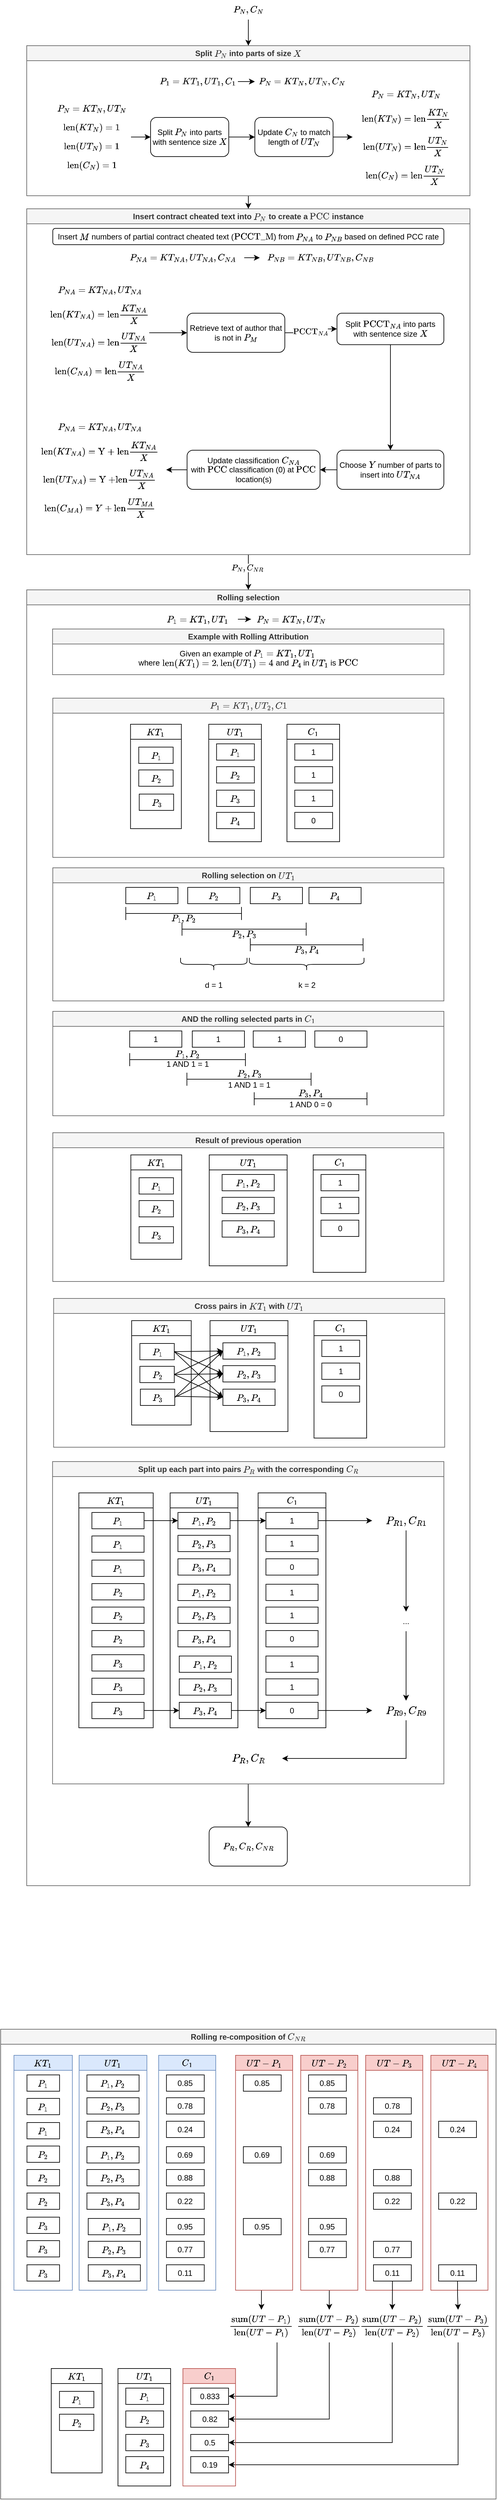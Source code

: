 <mxfile version="24.2.1" type="github">
  <diagram id="C5RBs43oDa-KdzZeNtuy" name="Page-1">
    <mxGraphModel dx="1434" dy="782" grid="1" gridSize="10" guides="1" tooltips="1" connect="1" arrows="1" fold="1" page="1" pageScale="1" pageWidth="827" pageHeight="1169" math="1" shadow="0">
      <root>
        <mxCell id="WIyWlLk6GJQsqaUBKTNV-0" />
        <mxCell id="WIyWlLk6GJQsqaUBKTNV-1" parent="WIyWlLk6GJQsqaUBKTNV-0" />
        <mxCell id="6mV9TBzsEhCEu78aH1kM-79" style="edgeStyle=orthogonalEdgeStyle;rounded=0;orthogonalLoop=1;jettySize=auto;html=1;exitX=0.5;exitY=1;exitDx=0;exitDy=0;entryX=0.5;entryY=0;entryDx=0;entryDy=0;" edge="1" parent="WIyWlLk6GJQsqaUBKTNV-1" source="6mV9TBzsEhCEu78aH1kM-0" target="6mV9TBzsEhCEu78aH1kM-36">
          <mxGeometry relative="1" as="geometry" />
        </mxCell>
        <mxCell id="6mV9TBzsEhCEu78aH1kM-0" value="Split `P_N` into parts of size `X`" style="swimlane;whiteSpace=wrap;html=1;fillColor=#f5f5f5;fontColor=#333333;strokeColor=#666666;" vertex="1" parent="WIyWlLk6GJQsqaUBKTNV-1">
          <mxGeometry x="80" y="120" width="680" height="230" as="geometry">
            <mxRectangle x="64" y="120" width="130" height="30" as="alternateBounds" />
          </mxGeometry>
        </mxCell>
        <mxCell id="6mV9TBzsEhCEu78aH1kM-71" style="edgeStyle=orthogonalEdgeStyle;rounded=0;orthogonalLoop=1;jettySize=auto;html=1;entryX=0;entryY=0.5;entryDx=0;entryDy=0;" edge="1" parent="6mV9TBzsEhCEu78aH1kM-0" source="6mV9TBzsEhCEu78aH1kM-8" target="6mV9TBzsEhCEu78aH1kM-69">
          <mxGeometry relative="1" as="geometry" />
        </mxCell>
        <mxCell id="6mV9TBzsEhCEu78aH1kM-8" value="&lt;div&gt;Split `P_N` into parts&lt;/div&gt;&lt;div&gt;with sentence size `X`&lt;br&gt;&lt;/div&gt;" style="rounded=1;whiteSpace=wrap;html=1;" vertex="1" parent="6mV9TBzsEhCEu78aH1kM-0">
          <mxGeometry x="190" y="110" width="120" height="60" as="geometry" />
        </mxCell>
        <mxCell id="6mV9TBzsEhCEu78aH1kM-10" value="&lt;div&gt;`P_N = KT_N, UT_N`&lt;/div&gt;&lt;div&gt;&lt;br&gt;&lt;/div&gt;&lt;div&gt;`&quot;len&quot;(KT_N) = &quot;len&quot;(KT_N)/X`&lt;/div&gt;&lt;div&gt;&lt;br&gt;&lt;/div&gt;&lt;div&gt;`&quot;len&quot;(UT_N) = &quot;len&quot;(UT_N)/X`&lt;/div&gt;&lt;div&gt;&lt;br&gt;&lt;/div&gt;&lt;div&gt;`&quot;len&quot;(C_N) = &quot;len&quot;(UT_N)/X`&lt;/div&gt;" style="text;html=1;align=center;verticalAlign=middle;whiteSpace=wrap;rounded=0;" vertex="1" parent="6mV9TBzsEhCEu78aH1kM-0">
          <mxGeometry x="500" y="57.5" width="164" height="165" as="geometry" />
        </mxCell>
        <mxCell id="6mV9TBzsEhCEu78aH1kM-18" style="edgeStyle=orthogonalEdgeStyle;rounded=0;orthogonalLoop=1;jettySize=auto;html=1;entryX=0;entryY=0.5;entryDx=0;entryDy=0;" edge="1" parent="6mV9TBzsEhCEu78aH1kM-0" source="6mV9TBzsEhCEu78aH1kM-14" target="6mV9TBzsEhCEu78aH1kM-8">
          <mxGeometry relative="1" as="geometry" />
        </mxCell>
        <mxCell id="6mV9TBzsEhCEu78aH1kM-14" value="&lt;div&gt;`P_N = KT_N, UT_N`&lt;/div&gt;&lt;div&gt;&lt;br&gt;&lt;/div&gt;&lt;div&gt;`&quot;len&quot;(KT_N) = 1`&lt;/div&gt;&lt;div&gt;&lt;br&gt;&lt;/div&gt;&lt;div&gt;`&quot;len&quot;(UT_N) = 1`&lt;/div&gt;&lt;div&gt;&lt;br&gt;&lt;/div&gt;&lt;div&gt;`&quot;len&quot;(C_N) = 1`&lt;/div&gt;" style="text;html=1;align=center;verticalAlign=middle;whiteSpace=wrap;rounded=0;" vertex="1" parent="6mV9TBzsEhCEu78aH1kM-0">
          <mxGeometry x="40" y="95" width="120" height="90" as="geometry" />
        </mxCell>
        <mxCell id="6mV9TBzsEhCEu78aH1kM-16" value="" style="group" vertex="1" connectable="0" parent="6mV9TBzsEhCEu78aH1kM-0">
          <mxGeometry x="200" y="40" width="284" height="30" as="geometry" />
        </mxCell>
        <mxCell id="6mV9TBzsEhCEu78aH1kM-3" value="`P_N = KT_N, UT_N, C_N`" style="text;html=1;align=center;verticalAlign=middle;whiteSpace=wrap;rounded=0;" vertex="1" parent="6mV9TBzsEhCEu78aH1kM-16">
          <mxGeometry x="150" width="144" height="30" as="geometry" />
        </mxCell>
        <mxCell id="6mV9TBzsEhCEu78aH1kM-4" value="`P_1 = KT_1, UT_1, C_1`" style="text;html=1;align=center;verticalAlign=middle;whiteSpace=wrap;rounded=0;" vertex="1" parent="6mV9TBzsEhCEu78aH1kM-16">
          <mxGeometry width="124" height="30" as="geometry" />
        </mxCell>
        <mxCell id="6mV9TBzsEhCEu78aH1kM-5" style="edgeStyle=orthogonalEdgeStyle;rounded=0;orthogonalLoop=1;jettySize=auto;html=1;" edge="1" parent="6mV9TBzsEhCEu78aH1kM-16" source="6mV9TBzsEhCEu78aH1kM-4" target="6mV9TBzsEhCEu78aH1kM-3">
          <mxGeometry relative="1" as="geometry" />
        </mxCell>
        <mxCell id="6mV9TBzsEhCEu78aH1kM-73" style="edgeStyle=orthogonalEdgeStyle;rounded=0;orthogonalLoop=1;jettySize=auto;html=1;" edge="1" parent="6mV9TBzsEhCEu78aH1kM-0" source="6mV9TBzsEhCEu78aH1kM-69" target="6mV9TBzsEhCEu78aH1kM-10">
          <mxGeometry relative="1" as="geometry" />
        </mxCell>
        <mxCell id="6mV9TBzsEhCEu78aH1kM-69" value="Update `C_N` to match length of `UT_N`" style="rounded=1;whiteSpace=wrap;html=1;" vertex="1" parent="6mV9TBzsEhCEu78aH1kM-0">
          <mxGeometry x="350" y="110" width="120" height="60" as="geometry" />
        </mxCell>
        <mxCell id="6mV9TBzsEhCEu78aH1kM-2" style="edgeStyle=orthogonalEdgeStyle;rounded=0;orthogonalLoop=1;jettySize=auto;html=1;" edge="1" parent="WIyWlLk6GJQsqaUBKTNV-1" source="6mV9TBzsEhCEu78aH1kM-1" target="6mV9TBzsEhCEu78aH1kM-0">
          <mxGeometry relative="1" as="geometry" />
        </mxCell>
        <mxCell id="6mV9TBzsEhCEu78aH1kM-1" value="`P_N, C_N`" style="text;html=1;align=center;verticalAlign=middle;whiteSpace=wrap;rounded=0;" vertex="1" parent="WIyWlLk6GJQsqaUBKTNV-1">
          <mxGeometry x="390" y="50" width="60" height="30" as="geometry" />
        </mxCell>
        <mxCell id="6mV9TBzsEhCEu78aH1kM-19" value="Rolling selection" style="swimlane;whiteSpace=wrap;html=1;fillColor=#f5f5f5;fontColor=#333333;strokeColor=#666666;" vertex="1" parent="WIyWlLk6GJQsqaUBKTNV-1">
          <mxGeometry x="80" y="954" width="680" height="1986" as="geometry">
            <mxRectangle x="60.75" y="954" width="130" height="30" as="alternateBounds" />
          </mxGeometry>
        </mxCell>
        <mxCell id="6mV9TBzsEhCEu78aH1kM-25" value="" style="group" vertex="1" connectable="0" parent="6mV9TBzsEhCEu78aH1kM-19">
          <mxGeometry x="200" y="30" width="268" height="30" as="geometry" />
        </mxCell>
        <mxCell id="6mV9TBzsEhCEu78aH1kM-26" value="`P_N = KT_N, UT_N`" style="text;html=1;align=center;verticalAlign=middle;whiteSpace=wrap;rounded=0;" vertex="1" parent="6mV9TBzsEhCEu78aH1kM-25">
          <mxGeometry x="144" width="124" height="30" as="geometry" />
        </mxCell>
        <mxCell id="6mV9TBzsEhCEu78aH1kM-27" value="`P_1 = KT_1, UT_1`" style="text;html=1;align=center;verticalAlign=middle;whiteSpace=wrap;rounded=0;" vertex="1" parent="6mV9TBzsEhCEu78aH1kM-25">
          <mxGeometry width="124" height="30" as="geometry" />
        </mxCell>
        <mxCell id="6mV9TBzsEhCEu78aH1kM-28" style="edgeStyle=orthogonalEdgeStyle;rounded=0;orthogonalLoop=1;jettySize=auto;html=1;" edge="1" parent="6mV9TBzsEhCEu78aH1kM-25" source="6mV9TBzsEhCEu78aH1kM-27" target="6mV9TBzsEhCEu78aH1kM-26">
          <mxGeometry relative="1" as="geometry" />
        </mxCell>
        <mxCell id="6mV9TBzsEhCEu78aH1kM-183" value="Rolling selection on `UT_1`" style="swimlane;whiteSpace=wrap;html=1;fillColor=#f5f5f5;fontColor=#333333;strokeColor=#666666;" vertex="1" parent="6mV9TBzsEhCEu78aH1kM-19">
          <mxGeometry x="40" y="426" width="600" height="204" as="geometry" />
        </mxCell>
        <mxCell id="6mV9TBzsEhCEu78aH1kM-184" value="`P_1`" style="rounded=0;whiteSpace=wrap;html=1;" vertex="1" parent="6mV9TBzsEhCEu78aH1kM-183">
          <mxGeometry x="112" y="30" width="80" height="25" as="geometry" />
        </mxCell>
        <mxCell id="6mV9TBzsEhCEu78aH1kM-185" value="`P_2`" style="rounded=0;whiteSpace=wrap;html=1;" vertex="1" parent="6mV9TBzsEhCEu78aH1kM-183">
          <mxGeometry x="207" y="30" width="80" height="25" as="geometry" />
        </mxCell>
        <mxCell id="6mV9TBzsEhCEu78aH1kM-186" value="`P_3`" style="rounded=0;whiteSpace=wrap;html=1;" vertex="1" parent="6mV9TBzsEhCEu78aH1kM-183">
          <mxGeometry x="303" y="30" width="80" height="25" as="geometry" />
        </mxCell>
        <mxCell id="6mV9TBzsEhCEu78aH1kM-187" value="`P_4`" style="rounded=0;whiteSpace=wrap;html=1;" vertex="1" parent="6mV9TBzsEhCEu78aH1kM-183">
          <mxGeometry x="393" y="30" width="80" height="25" as="geometry" />
        </mxCell>
        <mxCell id="6mV9TBzsEhCEu78aH1kM-194" value="&lt;div&gt;&lt;br&gt;&lt;/div&gt;&lt;div&gt;`P_1, P_2`&lt;br&gt;&lt;/div&gt;" style="shape=crossbar;whiteSpace=wrap;html=1;rounded=1;" vertex="1" parent="6mV9TBzsEhCEu78aH1kM-183">
          <mxGeometry x="112" y="60" width="177.5" height="20" as="geometry" />
        </mxCell>
        <mxCell id="6mV9TBzsEhCEu78aH1kM-201" value="&lt;div&gt;&lt;br&gt;&lt;/div&gt;&lt;div&gt;`P_2, P_3`&lt;/div&gt;" style="shape=crossbar;whiteSpace=wrap;html=1;rounded=1;" vertex="1" parent="6mV9TBzsEhCEu78aH1kM-183">
          <mxGeometry x="198.25" y="84" width="190.5" height="20" as="geometry" />
        </mxCell>
        <mxCell id="6mV9TBzsEhCEu78aH1kM-202" value="&lt;div&gt;&lt;br&gt;&lt;/div&gt;&lt;div&gt;`P_3, P_4`&lt;br&gt;&lt;/div&gt;" style="shape=crossbar;whiteSpace=wrap;html=1;rounded=1;" vertex="1" parent="6mV9TBzsEhCEu78aH1kM-183">
          <mxGeometry x="303" y="108" width="173" height="20" as="geometry" />
        </mxCell>
        <mxCell id="6mV9TBzsEhCEu78aH1kM-204" value="" style="shape=curlyBracket;whiteSpace=wrap;html=1;rounded=1;labelPosition=left;verticalLabelPosition=middle;align=right;verticalAlign=middle;rotation=-90;" vertex="1" parent="6mV9TBzsEhCEu78aH1kM-183">
          <mxGeometry x="379.5" y="60" width="20" height="176" as="geometry" />
        </mxCell>
        <mxCell id="6mV9TBzsEhCEu78aH1kM-205" value="" style="shape=curlyBracket;whiteSpace=wrap;html=1;rounded=1;labelPosition=left;verticalLabelPosition=middle;align=right;verticalAlign=middle;rotation=-90;" vertex="1" parent="6mV9TBzsEhCEu78aH1kM-183">
          <mxGeometry x="237" y="97" width="20" height="102" as="geometry" />
        </mxCell>
        <mxCell id="6mV9TBzsEhCEu78aH1kM-206" value="k = 2" style="text;html=1;align=center;verticalAlign=middle;whiteSpace=wrap;rounded=0;" vertex="1" parent="6mV9TBzsEhCEu78aH1kM-183">
          <mxGeometry x="359.5" y="165" width="60" height="30" as="geometry" />
        </mxCell>
        <mxCell id="6mV9TBzsEhCEu78aH1kM-207" value="d = 1" style="text;html=1;align=center;verticalAlign=middle;whiteSpace=wrap;rounded=0;" vertex="1" parent="6mV9TBzsEhCEu78aH1kM-183">
          <mxGeometry x="217" y="165" width="60" height="30" as="geometry" />
        </mxCell>
        <mxCell id="6mV9TBzsEhCEu78aH1kM-225" value="AND the rolling selected parts in `C_1`" style="swimlane;whiteSpace=wrap;html=1;fillColor=#f5f5f5;fontColor=#333333;strokeColor=#666666;" vertex="1" parent="6mV9TBzsEhCEu78aH1kM-19">
          <mxGeometry x="40" y="646" width="600" height="160" as="geometry" />
        </mxCell>
        <mxCell id="6mV9TBzsEhCEu78aH1kM-226" value="1" style="rounded=0;whiteSpace=wrap;html=1;" vertex="1" parent="6mV9TBzsEhCEu78aH1kM-225">
          <mxGeometry x="118" y="30" width="80" height="25" as="geometry" />
        </mxCell>
        <mxCell id="6mV9TBzsEhCEu78aH1kM-227" value="1" style="rounded=0;whiteSpace=wrap;html=1;" vertex="1" parent="6mV9TBzsEhCEu78aH1kM-225">
          <mxGeometry x="214" y="30" width="80" height="25" as="geometry" />
        </mxCell>
        <mxCell id="6mV9TBzsEhCEu78aH1kM-228" value="1" style="rounded=0;whiteSpace=wrap;html=1;" vertex="1" parent="6mV9TBzsEhCEu78aH1kM-225">
          <mxGeometry x="307.5" y="30" width="80" height="25" as="geometry" />
        </mxCell>
        <mxCell id="6mV9TBzsEhCEu78aH1kM-229" value="0" style="rounded=0;whiteSpace=wrap;html=1;" vertex="1" parent="6mV9TBzsEhCEu78aH1kM-225">
          <mxGeometry x="402" y="30" width="80" height="25" as="geometry" />
        </mxCell>
        <mxCell id="6mV9TBzsEhCEu78aH1kM-230" value="`P_1, P_2`&lt;br&gt;&lt;div style=&quot;line-height: 140%;&quot;&gt;1 AND 1 = 1&lt;/div&gt;" style="shape=crossbar;whiteSpace=wrap;html=1;rounded=1;" vertex="1" parent="6mV9TBzsEhCEu78aH1kM-225">
          <mxGeometry x="118" y="64" width="177.5" height="20" as="geometry" />
        </mxCell>
        <mxCell id="6mV9TBzsEhCEu78aH1kM-231" value="&lt;p style=&quot;line-height: 140%;&quot;&gt;&lt;/p&gt;&lt;div style=&quot;line-height: 140%;&quot;&gt;`P_2, P_3`&lt;br&gt;&lt;/div&gt;&lt;div style=&quot;line-height: 140%;&quot;&gt;1 AND 1 = 1&lt;br&gt;&lt;/div&gt;&lt;p&gt;&lt;/p&gt;" style="shape=crossbar;whiteSpace=wrap;html=1;rounded=1;" vertex="1" parent="6mV9TBzsEhCEu78aH1kM-225">
          <mxGeometry x="205.75" y="94" width="190.5" height="20" as="geometry" />
        </mxCell>
        <mxCell id="6mV9TBzsEhCEu78aH1kM-232" value="&lt;p style=&quot;line-height: 140%;&quot;&gt;&lt;/p&gt;&lt;div style=&quot;line-height: 140%;&quot;&gt;`P_3, P_4`&lt;br&gt;&lt;/div&gt;&lt;div style=&quot;line-height: 140%;&quot;&gt;1 AND 0 = 0&lt;br&gt;&lt;/div&gt;&lt;p&gt;&lt;/p&gt;" style="shape=crossbar;whiteSpace=wrap;html=1;rounded=1;" vertex="1" parent="6mV9TBzsEhCEu78aH1kM-225">
          <mxGeometry x="309" y="124" width="173" height="20" as="geometry" />
        </mxCell>
        <mxCell id="6mV9TBzsEhCEu78aH1kM-274" value="`KT_1`" style="swimlane;whiteSpace=wrap;html=1;" vertex="1" parent="6mV9TBzsEhCEu78aH1kM-19">
          <mxGeometry x="80" y="1384" width="114" height="360" as="geometry" />
        </mxCell>
        <mxCell id="6mV9TBzsEhCEu78aH1kM-275" value="`P_1`" style="rounded=0;whiteSpace=wrap;html=1;" vertex="1" parent="6mV9TBzsEhCEu78aH1kM-274">
          <mxGeometry x="20" y="30" width="80" height="25" as="geometry" />
        </mxCell>
        <mxCell id="6mV9TBzsEhCEu78aH1kM-276" value="&lt;div&gt;`P_1`&lt;/div&gt;" style="rounded=0;whiteSpace=wrap;html=1;" vertex="1" parent="6mV9TBzsEhCEu78aH1kM-274">
          <mxGeometry x="20" y="66" width="80" height="25" as="geometry" />
        </mxCell>
        <mxCell id="6mV9TBzsEhCEu78aH1kM-291" value="&lt;div&gt;`P_1`&lt;/div&gt;" style="rounded=0;whiteSpace=wrap;html=1;" vertex="1" parent="6mV9TBzsEhCEu78aH1kM-274">
          <mxGeometry x="20" y="103" width="80" height="25" as="geometry" />
        </mxCell>
        <mxCell id="6mV9TBzsEhCEu78aH1kM-297" value="`P_3`" style="rounded=0;whiteSpace=wrap;html=1;" vertex="1" parent="6mV9TBzsEhCEu78aH1kM-274">
          <mxGeometry x="20" y="248" width="80" height="25" as="geometry" />
        </mxCell>
        <mxCell id="6mV9TBzsEhCEu78aH1kM-298" value="&lt;div&gt;`P_3`&lt;/div&gt;" style="rounded=0;whiteSpace=wrap;html=1;" vertex="1" parent="6mV9TBzsEhCEu78aH1kM-274">
          <mxGeometry x="20" y="284" width="80" height="25" as="geometry" />
        </mxCell>
        <mxCell id="6mV9TBzsEhCEu78aH1kM-299" value="&lt;div&gt;`P_3`&lt;/div&gt;" style="rounded=0;whiteSpace=wrap;html=1;" vertex="1" parent="6mV9TBzsEhCEu78aH1kM-274">
          <mxGeometry x="20" y="321" width="80" height="25" as="geometry" />
        </mxCell>
        <mxCell id="6mV9TBzsEhCEu78aH1kM-294" value="`P_2`" style="rounded=0;whiteSpace=wrap;html=1;" vertex="1" parent="6mV9TBzsEhCEu78aH1kM-274">
          <mxGeometry x="20" y="139" width="80" height="25" as="geometry" />
        </mxCell>
        <mxCell id="6mV9TBzsEhCEu78aH1kM-295" value="&lt;div&gt;`P_2`&lt;/div&gt;" style="rounded=0;whiteSpace=wrap;html=1;" vertex="1" parent="6mV9TBzsEhCEu78aH1kM-274">
          <mxGeometry x="20" y="175" width="80" height="25" as="geometry" />
        </mxCell>
        <mxCell id="6mV9TBzsEhCEu78aH1kM-296" value="&lt;div&gt;`P_2`&lt;/div&gt;" style="rounded=0;whiteSpace=wrap;html=1;" vertex="1" parent="6mV9TBzsEhCEu78aH1kM-274">
          <mxGeometry x="20" y="211" width="80" height="25" as="geometry" />
        </mxCell>
        <mxCell id="6mV9TBzsEhCEu78aH1kM-277" value="`UT_1`" style="swimlane;whiteSpace=wrap;html=1;" vertex="1" parent="6mV9TBzsEhCEu78aH1kM-19">
          <mxGeometry x="220" y="1384" width="104" height="360" as="geometry" />
        </mxCell>
        <mxCell id="6mV9TBzsEhCEu78aH1kM-278" value="`P_1, P_2`" style="rounded=0;whiteSpace=wrap;html=1;" vertex="1" parent="6mV9TBzsEhCEu78aH1kM-277">
          <mxGeometry x="12" y="30" width="80" height="25" as="geometry" />
        </mxCell>
        <mxCell id="6mV9TBzsEhCEu78aH1kM-279" value="`P_2, P_3`" style="rounded=0;whiteSpace=wrap;html=1;" vertex="1" parent="6mV9TBzsEhCEu78aH1kM-277">
          <mxGeometry x="12" y="65" width="80" height="25" as="geometry" />
        </mxCell>
        <mxCell id="6mV9TBzsEhCEu78aH1kM-280" value="`P_3, P_4`" style="rounded=0;whiteSpace=wrap;html=1;" vertex="1" parent="6mV9TBzsEhCEu78aH1kM-277">
          <mxGeometry x="12" y="101" width="80" height="25" as="geometry" />
        </mxCell>
        <mxCell id="6mV9TBzsEhCEu78aH1kM-300" value="`P_1, P_2`" style="rounded=0;whiteSpace=wrap;html=1;" vertex="1" parent="6mV9TBzsEhCEu78aH1kM-277">
          <mxGeometry x="12" y="140" width="80" height="25" as="geometry" />
        </mxCell>
        <mxCell id="6mV9TBzsEhCEu78aH1kM-301" value="`P_2, P_3`" style="rounded=0;whiteSpace=wrap;html=1;" vertex="1" parent="6mV9TBzsEhCEu78aH1kM-277">
          <mxGeometry x="12" y="175" width="80" height="25" as="geometry" />
        </mxCell>
        <mxCell id="6mV9TBzsEhCEu78aH1kM-302" value="`P_3, P_4`" style="rounded=0;whiteSpace=wrap;html=1;" vertex="1" parent="6mV9TBzsEhCEu78aH1kM-277">
          <mxGeometry x="12" y="211" width="80" height="25" as="geometry" />
        </mxCell>
        <mxCell id="6mV9TBzsEhCEu78aH1kM-303" value="`P_1, P_2`" style="rounded=0;whiteSpace=wrap;html=1;" vertex="1" parent="6mV9TBzsEhCEu78aH1kM-277">
          <mxGeometry x="14" y="250" width="80" height="25" as="geometry" />
        </mxCell>
        <mxCell id="6mV9TBzsEhCEu78aH1kM-304" value="`P_2, P_3`" style="rounded=0;whiteSpace=wrap;html=1;" vertex="1" parent="6mV9TBzsEhCEu78aH1kM-277">
          <mxGeometry x="14" y="285" width="80" height="25" as="geometry" />
        </mxCell>
        <mxCell id="6mV9TBzsEhCEu78aH1kM-305" value="`P_3, P_4`" style="rounded=0;whiteSpace=wrap;html=1;" vertex="1" parent="6mV9TBzsEhCEu78aH1kM-277">
          <mxGeometry x="14" y="321" width="80" height="25" as="geometry" />
        </mxCell>
        <mxCell id="6mV9TBzsEhCEu78aH1kM-287" value="`C_1`" style="swimlane;whiteSpace=wrap;html=1;" vertex="1" parent="6mV9TBzsEhCEu78aH1kM-19">
          <mxGeometry x="355" y="1384" width="104" height="360" as="geometry" />
        </mxCell>
        <mxCell id="6mV9TBzsEhCEu78aH1kM-288" value="1" style="rounded=0;whiteSpace=wrap;html=1;" vertex="1" parent="6mV9TBzsEhCEu78aH1kM-287">
          <mxGeometry x="12" y="30" width="80" height="25" as="geometry" />
        </mxCell>
        <mxCell id="6mV9TBzsEhCEu78aH1kM-289" value="1" style="rounded=0;whiteSpace=wrap;html=1;" vertex="1" parent="6mV9TBzsEhCEu78aH1kM-287">
          <mxGeometry x="12" y="65" width="80" height="25" as="geometry" />
        </mxCell>
        <mxCell id="6mV9TBzsEhCEu78aH1kM-290" value="0" style="rounded=0;whiteSpace=wrap;html=1;" vertex="1" parent="6mV9TBzsEhCEu78aH1kM-287">
          <mxGeometry x="12" y="101" width="80" height="25" as="geometry" />
        </mxCell>
        <mxCell id="6mV9TBzsEhCEu78aH1kM-306" value="1" style="rounded=0;whiteSpace=wrap;html=1;" vertex="1" parent="6mV9TBzsEhCEu78aH1kM-287">
          <mxGeometry x="12" y="140" width="80" height="25" as="geometry" />
        </mxCell>
        <mxCell id="6mV9TBzsEhCEu78aH1kM-307" value="1" style="rounded=0;whiteSpace=wrap;html=1;" vertex="1" parent="6mV9TBzsEhCEu78aH1kM-287">
          <mxGeometry x="12" y="175" width="80" height="25" as="geometry" />
        </mxCell>
        <mxCell id="6mV9TBzsEhCEu78aH1kM-308" value="0" style="rounded=0;whiteSpace=wrap;html=1;" vertex="1" parent="6mV9TBzsEhCEu78aH1kM-287">
          <mxGeometry x="12" y="211" width="80" height="25" as="geometry" />
        </mxCell>
        <mxCell id="6mV9TBzsEhCEu78aH1kM-309" value="1" style="rounded=0;whiteSpace=wrap;html=1;" vertex="1" parent="6mV9TBzsEhCEu78aH1kM-287">
          <mxGeometry x="12" y="250" width="80" height="25" as="geometry" />
        </mxCell>
        <mxCell id="6mV9TBzsEhCEu78aH1kM-310" value="1" style="rounded=0;whiteSpace=wrap;html=1;" vertex="1" parent="6mV9TBzsEhCEu78aH1kM-287">
          <mxGeometry x="12" y="285" width="80" height="25" as="geometry" />
        </mxCell>
        <mxCell id="6mV9TBzsEhCEu78aH1kM-311" value="0" style="rounded=0;whiteSpace=wrap;html=1;" vertex="1" parent="6mV9TBzsEhCEu78aH1kM-287">
          <mxGeometry x="12" y="321" width="80" height="25" as="geometry" />
        </mxCell>
        <mxCell id="6mV9TBzsEhCEu78aH1kM-312" style="edgeStyle=orthogonalEdgeStyle;rounded=0;orthogonalLoop=1;jettySize=auto;html=1;exitX=1;exitY=0.5;exitDx=0;exitDy=0;entryX=0;entryY=0.5;entryDx=0;entryDy=0;" edge="1" parent="6mV9TBzsEhCEu78aH1kM-19" source="6mV9TBzsEhCEu78aH1kM-275" target="6mV9TBzsEhCEu78aH1kM-278">
          <mxGeometry relative="1" as="geometry" />
        </mxCell>
        <mxCell id="6mV9TBzsEhCEu78aH1kM-313" style="edgeStyle=orthogonalEdgeStyle;rounded=0;orthogonalLoop=1;jettySize=auto;html=1;exitX=1;exitY=0.5;exitDx=0;exitDy=0;entryX=0;entryY=0.5;entryDx=0;entryDy=0;" edge="1" parent="6mV9TBzsEhCEu78aH1kM-19" source="6mV9TBzsEhCEu78aH1kM-278" target="6mV9TBzsEhCEu78aH1kM-288">
          <mxGeometry relative="1" as="geometry" />
        </mxCell>
        <mxCell id="6mV9TBzsEhCEu78aH1kM-322" style="edgeStyle=orthogonalEdgeStyle;rounded=0;orthogonalLoop=1;jettySize=auto;html=1;entryX=0;entryY=0.5;entryDx=0;entryDy=0;" edge="1" parent="6mV9TBzsEhCEu78aH1kM-19" source="6mV9TBzsEhCEu78aH1kM-311" target="6mV9TBzsEhCEu78aH1kM-319">
          <mxGeometry relative="1" as="geometry">
            <mxPoint x="579.25" y="1719.5" as="targetPoint" />
          </mxGeometry>
        </mxCell>
        <mxCell id="6mV9TBzsEhCEu78aH1kM-558" value="Example with Rolling Attribution" style="swimlane;whiteSpace=wrap;html=1;fillColor=#f5f5f5;strokeColor=#666666;fontColor=#333333;" vertex="1" parent="6mV9TBzsEhCEu78aH1kM-19">
          <mxGeometry x="39.63" y="60" width="600.37" height="70" as="geometry" />
        </mxCell>
        <mxCell id="6mV9TBzsEhCEu78aH1kM-136" value="&lt;div&gt;Given an example of `P_1 = KT_1, UT_1`&amp;nbsp;&lt;/div&gt;&lt;div&gt;where `&quot;len&quot;(KT_1) = 2`, `&quot;len&quot;(UT_1) = 4` and `P_4` in `UT_1` is `&quot;PCC&quot;`&lt;/div&gt;" style="text;html=1;align=center;verticalAlign=middle;whiteSpace=wrap;rounded=0;" vertex="1" parent="6mV9TBzsEhCEu78aH1kM-558">
          <mxGeometry y="30" width="600" height="30" as="geometry" />
        </mxCell>
        <mxCell id="6mV9TBzsEhCEu78aH1kM-559" value="`P_1 = KT_1, UT_2, C1`" style="swimlane;whiteSpace=wrap;html=1;fillColor=#f5f5f5;strokeColor=#666666;fontColor=#333333;" vertex="1" parent="6mV9TBzsEhCEu78aH1kM-19">
          <mxGeometry x="40" y="166" width="600" height="244" as="geometry" />
        </mxCell>
        <mxCell id="6mV9TBzsEhCEu78aH1kM-34" value="`KT_1`" style="swimlane;whiteSpace=wrap;html=1;" vertex="1" parent="6mV9TBzsEhCEu78aH1kM-559">
          <mxGeometry x="119.25" y="40" width="78" height="160" as="geometry" />
        </mxCell>
        <mxCell id="6mV9TBzsEhCEu78aH1kM-562" value="" style="group" vertex="1" connectable="0" parent="6mV9TBzsEhCEu78aH1kM-34">
          <mxGeometry x="12.63" y="35" width="52.75" height="60" as="geometry" />
        </mxCell>
        <mxCell id="6mV9TBzsEhCEu78aH1kM-80" value="`P_1`" style="rounded=0;whiteSpace=wrap;html=1;" vertex="1" parent="6mV9TBzsEhCEu78aH1kM-562">
          <mxGeometry width="52.75" height="25" as="geometry" />
        </mxCell>
        <mxCell id="6mV9TBzsEhCEu78aH1kM-83" value="`P_2`" style="rounded=0;whiteSpace=wrap;html=1;" vertex="1" parent="6mV9TBzsEhCEu78aH1kM-562">
          <mxGeometry y="35" width="52.75" height="25" as="geometry" />
        </mxCell>
        <mxCell id="6mV9TBzsEhCEu78aH1kM-819" value="`P_3`" style="rounded=0;whiteSpace=wrap;html=1;" vertex="1" parent="6mV9TBzsEhCEu78aH1kM-34">
          <mxGeometry x="13.38" y="107" width="52.75" height="25" as="geometry" />
        </mxCell>
        <mxCell id="6mV9TBzsEhCEu78aH1kM-125" value="`C_1`" style="swimlane;whiteSpace=wrap;html=1;" vertex="1" parent="6mV9TBzsEhCEu78aH1kM-559">
          <mxGeometry x="359.25" y="40" width="80.75" height="180" as="geometry" />
        </mxCell>
        <mxCell id="6mV9TBzsEhCEu78aH1kM-561" value="" style="group" vertex="1" connectable="0" parent="6mV9TBzsEhCEu78aH1kM-125">
          <mxGeometry x="12" y="30" width="58" height="130" as="geometry" />
        </mxCell>
        <mxCell id="6mV9TBzsEhCEu78aH1kM-126" value="1" style="rounded=0;whiteSpace=wrap;html=1;" vertex="1" parent="6mV9TBzsEhCEu78aH1kM-561">
          <mxGeometry width="58" height="25" as="geometry" />
        </mxCell>
        <mxCell id="6mV9TBzsEhCEu78aH1kM-127" value="1" style="rounded=0;whiteSpace=wrap;html=1;" vertex="1" parent="6mV9TBzsEhCEu78aH1kM-561">
          <mxGeometry y="35" width="58" height="25" as="geometry" />
        </mxCell>
        <mxCell id="6mV9TBzsEhCEu78aH1kM-128" value="1" style="rounded=0;whiteSpace=wrap;html=1;" vertex="1" parent="6mV9TBzsEhCEu78aH1kM-561">
          <mxGeometry y="71" width="58" height="25" as="geometry" />
        </mxCell>
        <mxCell id="6mV9TBzsEhCEu78aH1kM-129" value="0" style="rounded=0;whiteSpace=wrap;html=1;" vertex="1" parent="6mV9TBzsEhCEu78aH1kM-561">
          <mxGeometry y="105" width="58" height="25" as="geometry" />
        </mxCell>
        <mxCell id="6mV9TBzsEhCEu78aH1kM-35" value="`UT_1`" style="swimlane;whiteSpace=wrap;html=1;" vertex="1" parent="6mV9TBzsEhCEu78aH1kM-559">
          <mxGeometry x="239.25" y="40" width="80.75" height="180" as="geometry" />
        </mxCell>
        <mxCell id="6mV9TBzsEhCEu78aH1kM-560" value="" style="group" vertex="1" connectable="0" parent="6mV9TBzsEhCEu78aH1kM-35">
          <mxGeometry x="12" y="30" width="58" height="130" as="geometry" />
        </mxCell>
        <mxCell id="6mV9TBzsEhCEu78aH1kM-86" value="`P_1`" style="rounded=0;whiteSpace=wrap;html=1;" vertex="1" parent="6mV9TBzsEhCEu78aH1kM-560">
          <mxGeometry width="58" height="25" as="geometry" />
        </mxCell>
        <mxCell id="6mV9TBzsEhCEu78aH1kM-87" value="`P_2`" style="rounded=0;whiteSpace=wrap;html=1;" vertex="1" parent="6mV9TBzsEhCEu78aH1kM-560">
          <mxGeometry y="35" width="58" height="25" as="geometry" />
        </mxCell>
        <mxCell id="6mV9TBzsEhCEu78aH1kM-88" value="`P_3`" style="rounded=0;whiteSpace=wrap;html=1;" vertex="1" parent="6mV9TBzsEhCEu78aH1kM-560">
          <mxGeometry y="71" width="58" height="25" as="geometry" />
        </mxCell>
        <mxCell id="6mV9TBzsEhCEu78aH1kM-89" value="`P_4`" style="rounded=0;whiteSpace=wrap;html=1;" vertex="1" parent="6mV9TBzsEhCEu78aH1kM-560">
          <mxGeometry y="105" width="58" height="25" as="geometry" />
        </mxCell>
        <mxCell id="6mV9TBzsEhCEu78aH1kM-563" value="Result of previous operation" style="swimlane;whiteSpace=wrap;html=1;fillColor=#f5f5f5;strokeColor=#666666;fontColor=#333333;" vertex="1" parent="6mV9TBzsEhCEu78aH1kM-19">
          <mxGeometry x="40" y="832" width="600" height="228" as="geometry" />
        </mxCell>
        <mxCell id="6mV9TBzsEhCEu78aH1kM-583" value="`KT_1`" style="swimlane;whiteSpace=wrap;html=1;" vertex="1" parent="6mV9TBzsEhCEu78aH1kM-563">
          <mxGeometry x="119.75" y="34" width="78" height="160" as="geometry" />
        </mxCell>
        <mxCell id="6mV9TBzsEhCEu78aH1kM-584" value="" style="group" vertex="1" connectable="0" parent="6mV9TBzsEhCEu78aH1kM-583">
          <mxGeometry x="12.63" y="35" width="52.75" height="60" as="geometry" />
        </mxCell>
        <mxCell id="6mV9TBzsEhCEu78aH1kM-585" value="`P_1`" style="rounded=0;whiteSpace=wrap;html=1;" vertex="1" parent="6mV9TBzsEhCEu78aH1kM-584">
          <mxGeometry width="52.75" height="25" as="geometry" />
        </mxCell>
        <mxCell id="6mV9TBzsEhCEu78aH1kM-586" value="`P_2`" style="rounded=0;whiteSpace=wrap;html=1;" vertex="1" parent="6mV9TBzsEhCEu78aH1kM-584">
          <mxGeometry y="35" width="52.75" height="25" as="geometry" />
        </mxCell>
        <mxCell id="6mV9TBzsEhCEu78aH1kM-817" value="`P_3`" style="rounded=0;whiteSpace=wrap;html=1;" vertex="1" parent="6mV9TBzsEhCEu78aH1kM-583">
          <mxGeometry x="12.63" y="110" width="52.75" height="25" as="geometry" />
        </mxCell>
        <mxCell id="6mV9TBzsEhCEu78aH1kM-215" value="`UT_1`" style="swimlane;whiteSpace=wrap;html=1;" vertex="1" parent="6mV9TBzsEhCEu78aH1kM-563">
          <mxGeometry x="240" y="34" width="119.5" height="170" as="geometry" />
        </mxCell>
        <mxCell id="6mV9TBzsEhCEu78aH1kM-216" value="`P_1, P_2`" style="rounded=0;whiteSpace=wrap;html=1;" vertex="1" parent="6mV9TBzsEhCEu78aH1kM-215">
          <mxGeometry x="19.75" y="30" width="80" height="25" as="geometry" />
        </mxCell>
        <mxCell id="6mV9TBzsEhCEu78aH1kM-217" value="`P_2, P_3`" style="rounded=0;whiteSpace=wrap;html=1;" vertex="1" parent="6mV9TBzsEhCEu78aH1kM-215">
          <mxGeometry x="19.75" y="65" width="80" height="25" as="geometry" />
        </mxCell>
        <mxCell id="6mV9TBzsEhCEu78aH1kM-218" value="`P_3, P_4`" style="rounded=0;whiteSpace=wrap;html=1;" vertex="1" parent="6mV9TBzsEhCEu78aH1kM-215">
          <mxGeometry x="19.75" y="101" width="80" height="25" as="geometry" />
        </mxCell>
        <mxCell id="6mV9TBzsEhCEu78aH1kM-587" value="`C_1`" style="swimlane;whiteSpace=wrap;html=1;" vertex="1" parent="6mV9TBzsEhCEu78aH1kM-563">
          <mxGeometry x="399.5" y="34" width="80.75" height="180" as="geometry" />
        </mxCell>
        <mxCell id="6mV9TBzsEhCEu78aH1kM-588" value="" style="group" vertex="1" connectable="0" parent="6mV9TBzsEhCEu78aH1kM-587">
          <mxGeometry x="12" y="30" width="58" height="130" as="geometry" />
        </mxCell>
        <mxCell id="6mV9TBzsEhCEu78aH1kM-589" value="1" style="rounded=0;whiteSpace=wrap;html=1;" vertex="1" parent="6mV9TBzsEhCEu78aH1kM-588">
          <mxGeometry width="58" height="25" as="geometry" />
        </mxCell>
        <mxCell id="6mV9TBzsEhCEu78aH1kM-590" value="1" style="rounded=0;whiteSpace=wrap;html=1;" vertex="1" parent="6mV9TBzsEhCEu78aH1kM-588">
          <mxGeometry y="35" width="58" height="25" as="geometry" />
        </mxCell>
        <mxCell id="6mV9TBzsEhCEu78aH1kM-592" value="0" style="rounded=0;whiteSpace=wrap;html=1;" vertex="1" parent="6mV9TBzsEhCEu78aH1kM-588">
          <mxGeometry y="70" width="58" height="25" as="geometry" />
        </mxCell>
        <mxCell id="6mV9TBzsEhCEu78aH1kM-593" value="Cross pairs in `KT_1` with `UT_1`" style="swimlane;whiteSpace=wrap;html=1;fillColor=#f5f5f5;strokeColor=#666666;fontColor=#333333;" vertex="1" parent="6mV9TBzsEhCEu78aH1kM-19">
          <mxGeometry x="41.25" y="1086" width="600" height="228" as="geometry" />
        </mxCell>
        <mxCell id="6mV9TBzsEhCEu78aH1kM-594" value="`KT_1`" style="swimlane;whiteSpace=wrap;html=1;" vertex="1" parent="6mV9TBzsEhCEu78aH1kM-593">
          <mxGeometry x="119.75" y="34" width="91.38" height="160" as="geometry" />
        </mxCell>
        <mxCell id="6mV9TBzsEhCEu78aH1kM-595" value="" style="group" vertex="1" connectable="0" parent="6mV9TBzsEhCEu78aH1kM-594">
          <mxGeometry x="12.63" y="35" width="52.75" height="60" as="geometry" />
        </mxCell>
        <mxCell id="6mV9TBzsEhCEu78aH1kM-596" value="`P_1`" style="rounded=0;whiteSpace=wrap;html=1;" vertex="1" parent="6mV9TBzsEhCEu78aH1kM-595">
          <mxGeometry width="52.75" height="25" as="geometry" />
        </mxCell>
        <mxCell id="6mV9TBzsEhCEu78aH1kM-597" value="`P_2`" style="rounded=0;whiteSpace=wrap;html=1;" vertex="1" parent="6mV9TBzsEhCEu78aH1kM-595">
          <mxGeometry y="35" width="52.75" height="25" as="geometry" />
        </mxCell>
        <mxCell id="6mV9TBzsEhCEu78aH1kM-816" value="`P_3`" style="rounded=0;whiteSpace=wrap;html=1;" vertex="1" parent="6mV9TBzsEhCEu78aH1kM-594">
          <mxGeometry x="13.37" y="105" width="52.75" height="25" as="geometry" />
        </mxCell>
        <mxCell id="6mV9TBzsEhCEu78aH1kM-598" value="`UT_1`" style="swimlane;whiteSpace=wrap;html=1;" vertex="1" parent="6mV9TBzsEhCEu78aH1kM-593">
          <mxGeometry x="240" y="34" width="119.5" height="170" as="geometry" />
        </mxCell>
        <mxCell id="6mV9TBzsEhCEu78aH1kM-599" value="`P_1, P_2`" style="rounded=0;whiteSpace=wrap;html=1;" vertex="1" parent="6mV9TBzsEhCEu78aH1kM-598">
          <mxGeometry x="19.75" y="34" width="80" height="25" as="geometry" />
        </mxCell>
        <mxCell id="6mV9TBzsEhCEu78aH1kM-600" value="`P_2, P_3`" style="rounded=0;whiteSpace=wrap;html=1;" vertex="1" parent="6mV9TBzsEhCEu78aH1kM-598">
          <mxGeometry x="19.75" y="69" width="80" height="25" as="geometry" />
        </mxCell>
        <mxCell id="6mV9TBzsEhCEu78aH1kM-601" value="`P_3, P_4`" style="rounded=0;whiteSpace=wrap;html=1;" vertex="1" parent="6mV9TBzsEhCEu78aH1kM-598">
          <mxGeometry x="19.75" y="105" width="80" height="25" as="geometry" />
        </mxCell>
        <mxCell id="6mV9TBzsEhCEu78aH1kM-602" value="`C_1`" style="swimlane;whiteSpace=wrap;html=1;" vertex="1" parent="6mV9TBzsEhCEu78aH1kM-593">
          <mxGeometry x="399.5" y="34" width="80.75" height="180" as="geometry" />
        </mxCell>
        <mxCell id="6mV9TBzsEhCEu78aH1kM-603" value="" style="group" vertex="1" connectable="0" parent="6mV9TBzsEhCEu78aH1kM-602">
          <mxGeometry x="12" y="30" width="58" height="130" as="geometry" />
        </mxCell>
        <mxCell id="6mV9TBzsEhCEu78aH1kM-604" value="1" style="rounded=0;whiteSpace=wrap;html=1;" vertex="1" parent="6mV9TBzsEhCEu78aH1kM-603">
          <mxGeometry width="58" height="25" as="geometry" />
        </mxCell>
        <mxCell id="6mV9TBzsEhCEu78aH1kM-605" value="1" style="rounded=0;whiteSpace=wrap;html=1;" vertex="1" parent="6mV9TBzsEhCEu78aH1kM-603">
          <mxGeometry y="35" width="58" height="25" as="geometry" />
        </mxCell>
        <mxCell id="6mV9TBzsEhCEu78aH1kM-606" value="0" style="rounded=0;whiteSpace=wrap;html=1;" vertex="1" parent="6mV9TBzsEhCEu78aH1kM-603">
          <mxGeometry y="70" width="58" height="25" as="geometry" />
        </mxCell>
        <mxCell id="6mV9TBzsEhCEu78aH1kM-607" value="" style="endArrow=classic;html=1;rounded=0;exitX=1;exitY=0.5;exitDx=0;exitDy=0;entryX=0;entryY=0.5;entryDx=0;entryDy=0;" edge="1" parent="6mV9TBzsEhCEu78aH1kM-593" source="6mV9TBzsEhCEu78aH1kM-596" target="6mV9TBzsEhCEu78aH1kM-599">
          <mxGeometry width="50" height="50" relative="1" as="geometry">
            <mxPoint x="228.75" y="100" as="sourcePoint" />
            <mxPoint x="278.75" y="50" as="targetPoint" />
          </mxGeometry>
        </mxCell>
        <mxCell id="6mV9TBzsEhCEu78aH1kM-608" value="" style="endArrow=classic;html=1;rounded=0;exitX=1;exitY=0.5;exitDx=0;exitDy=0;entryX=0;entryY=0.5;entryDx=0;entryDy=0;" edge="1" parent="6mV9TBzsEhCEu78aH1kM-593" source="6mV9TBzsEhCEu78aH1kM-596" target="6mV9TBzsEhCEu78aH1kM-600">
          <mxGeometry width="50" height="50" relative="1" as="geometry">
            <mxPoint x="195" y="92" as="sourcePoint" />
            <mxPoint x="270" y="87" as="targetPoint" />
          </mxGeometry>
        </mxCell>
        <mxCell id="6mV9TBzsEhCEu78aH1kM-609" value="" style="endArrow=classic;html=1;rounded=0;exitX=1;exitY=0.5;exitDx=0;exitDy=0;entryX=0;entryY=0.5;entryDx=0;entryDy=0;" edge="1" parent="6mV9TBzsEhCEu78aH1kM-593" source="6mV9TBzsEhCEu78aH1kM-596" target="6mV9TBzsEhCEu78aH1kM-601">
          <mxGeometry width="50" height="50" relative="1" as="geometry">
            <mxPoint x="195" y="92" as="sourcePoint" />
            <mxPoint x="270" y="122" as="targetPoint" />
          </mxGeometry>
        </mxCell>
        <mxCell id="6mV9TBzsEhCEu78aH1kM-610" value="" style="endArrow=classic;html=1;rounded=0;exitX=1;exitY=0.5;exitDx=0;exitDy=0;entryX=0;entryY=0.5;entryDx=0;entryDy=0;" edge="1" parent="6mV9TBzsEhCEu78aH1kM-593" source="6mV9TBzsEhCEu78aH1kM-597" target="6mV9TBzsEhCEu78aH1kM-599">
          <mxGeometry width="50" height="50" relative="1" as="geometry">
            <mxPoint x="195" y="92" as="sourcePoint" />
            <mxPoint x="270" y="158" as="targetPoint" />
          </mxGeometry>
        </mxCell>
        <mxCell id="6mV9TBzsEhCEu78aH1kM-611" value="" style="endArrow=classic;html=1;rounded=0;entryX=0;entryY=0.5;entryDx=0;entryDy=0;exitX=1;exitY=0.5;exitDx=0;exitDy=0;" edge="1" parent="6mV9TBzsEhCEu78aH1kM-593" source="6mV9TBzsEhCEu78aH1kM-597" target="6mV9TBzsEhCEu78aH1kM-600">
          <mxGeometry width="50" height="50" relative="1" as="geometry">
            <mxPoint x="188.75" y="120" as="sourcePoint" />
            <mxPoint x="270" y="87" as="targetPoint" />
          </mxGeometry>
        </mxCell>
        <mxCell id="6mV9TBzsEhCEu78aH1kM-612" value="" style="endArrow=classic;html=1;rounded=0;entryX=0;entryY=0.5;entryDx=0;entryDy=0;exitX=1;exitY=0.5;exitDx=0;exitDy=0;" edge="1" parent="6mV9TBzsEhCEu78aH1kM-593" source="6mV9TBzsEhCEu78aH1kM-597" target="6mV9TBzsEhCEu78aH1kM-601">
          <mxGeometry width="50" height="50" relative="1" as="geometry">
            <mxPoint x="208.75" y="150" as="sourcePoint" />
            <mxPoint x="269.75" y="122" as="targetPoint" />
          </mxGeometry>
        </mxCell>
        <mxCell id="6mV9TBzsEhCEu78aH1kM-820" value="" style="endArrow=classic;html=1;rounded=0;exitX=1;exitY=0.5;exitDx=0;exitDy=0;entryX=0;entryY=0.5;entryDx=0;entryDy=0;" edge="1" parent="6mV9TBzsEhCEu78aH1kM-593" source="6mV9TBzsEhCEu78aH1kM-816" target="6mV9TBzsEhCEu78aH1kM-599">
          <mxGeometry width="50" height="50" relative="1" as="geometry">
            <mxPoint x="268.75" y="210" as="sourcePoint" />
            <mxPoint x="318.75" y="160" as="targetPoint" />
          </mxGeometry>
        </mxCell>
        <mxCell id="6mV9TBzsEhCEu78aH1kM-821" value="" style="endArrow=classic;html=1;rounded=0;exitX=1;exitY=0.5;exitDx=0;exitDy=0;entryX=0;entryY=0.5;entryDx=0;entryDy=0;" edge="1" parent="6mV9TBzsEhCEu78aH1kM-593" source="6mV9TBzsEhCEu78aH1kM-816" target="6mV9TBzsEhCEu78aH1kM-600">
          <mxGeometry width="50" height="50" relative="1" as="geometry">
            <mxPoint x="196" y="162" as="sourcePoint" />
            <mxPoint x="270" y="91" as="targetPoint" />
          </mxGeometry>
        </mxCell>
        <mxCell id="6mV9TBzsEhCEu78aH1kM-634" style="edgeStyle=orthogonalEdgeStyle;rounded=0;orthogonalLoop=1;jettySize=auto;html=1;entryX=0.5;entryY=0;entryDx=0;entryDy=0;" edge="1" parent="6mV9TBzsEhCEu78aH1kM-19" source="6mV9TBzsEhCEu78aH1kM-613" target="6mV9TBzsEhCEu78aH1kM-440">
          <mxGeometry relative="1" as="geometry" />
        </mxCell>
        <mxCell id="6mV9TBzsEhCEu78aH1kM-613" value="Split up each part into pairs `P_R` with the corresponding `C_R`" style="swimlane;whiteSpace=wrap;html=1;fillColor=#f5f5f5;fontColor=#333333;strokeColor=#666666;" vertex="1" parent="6mV9TBzsEhCEu78aH1kM-19">
          <mxGeometry x="39.63" y="1336" width="600.37" height="494" as="geometry" />
        </mxCell>
        <mxCell id="6mV9TBzsEhCEu78aH1kM-316" value="&lt;font style=&quot;font-size: 14px;&quot;&gt;`P_(R1), C_(R1)`&lt;/font&gt;" style="text;html=1;align=center;verticalAlign=middle;whiteSpace=wrap;rounded=0;" vertex="1" parent="6mV9TBzsEhCEu78aH1kM-613">
          <mxGeometry x="490.37" y="75.5" width="104" height="30" as="geometry" />
        </mxCell>
        <mxCell id="6mV9TBzsEhCEu78aH1kM-320" style="edgeStyle=orthogonalEdgeStyle;rounded=0;orthogonalLoop=1;jettySize=auto;html=1;exitX=0.5;exitY=1;exitDx=0;exitDy=0;entryX=0.5;entryY=0;entryDx=0;entryDy=0;" edge="1" parent="6mV9TBzsEhCEu78aH1kM-613" source="6mV9TBzsEhCEu78aH1kM-316" target="6mV9TBzsEhCEu78aH1kM-318">
          <mxGeometry relative="1" as="geometry">
            <mxPoint x="541.87" y="130" as="sourcePoint" />
            <mxPoint x="550.37" y="210" as="targetPoint" />
          </mxGeometry>
        </mxCell>
        <mxCell id="6mV9TBzsEhCEu78aH1kM-318" value="..." style="text;html=1;align=center;verticalAlign=middle;whiteSpace=wrap;rounded=0;" vertex="1" parent="6mV9TBzsEhCEu78aH1kM-613">
          <mxGeometry x="490.37" y="230" width="104" height="30" as="geometry" />
        </mxCell>
        <mxCell id="6mV9TBzsEhCEu78aH1kM-617" style="edgeStyle=orthogonalEdgeStyle;rounded=0;orthogonalLoop=1;jettySize=auto;html=1;entryX=1;entryY=0.5;entryDx=0;entryDy=0;" edge="1" parent="6mV9TBzsEhCEu78aH1kM-613" source="6mV9TBzsEhCEu78aH1kM-319" target="6mV9TBzsEhCEu78aH1kM-323">
          <mxGeometry relative="1" as="geometry">
            <Array as="points">
              <mxPoint x="542" y="455" />
            </Array>
          </mxGeometry>
        </mxCell>
        <mxCell id="6mV9TBzsEhCEu78aH1kM-319" value="&lt;font style=&quot;font-size: 14px;&quot;&gt;`P_(R9), C_(R9)`&lt;/font&gt;" style="text;html=1;align=center;verticalAlign=middle;whiteSpace=wrap;rounded=0;" vertex="1" parent="6mV9TBzsEhCEu78aH1kM-613">
          <mxGeometry x="490.37" y="366.5" width="104" height="30" as="geometry" />
        </mxCell>
        <mxCell id="6mV9TBzsEhCEu78aH1kM-321" style="edgeStyle=orthogonalEdgeStyle;rounded=0;orthogonalLoop=1;jettySize=auto;html=1;exitX=0.5;exitY=1;exitDx=0;exitDy=0;entryX=0.5;entryY=0;entryDx=0;entryDy=0;" edge="1" parent="6mV9TBzsEhCEu78aH1kM-613" source="6mV9TBzsEhCEu78aH1kM-318" target="6mV9TBzsEhCEu78aH1kM-319">
          <mxGeometry relative="1" as="geometry">
            <mxPoint x="591.62" y="245" as="sourcePoint" />
            <mxPoint x="591.62" y="368.5" as="targetPoint" />
          </mxGeometry>
        </mxCell>
        <mxCell id="6mV9TBzsEhCEu78aH1kM-323" value="&lt;font style=&quot;font-size: 14px;&quot;&gt;`P_(R), C_(R)`&lt;/font&gt;" style="text;html=1;align=center;verticalAlign=middle;whiteSpace=wrap;rounded=0;" vertex="1" parent="6mV9TBzsEhCEu78aH1kM-613">
          <mxGeometry x="248.19" y="440" width="104" height="30" as="geometry" />
        </mxCell>
        <mxCell id="6mV9TBzsEhCEu78aH1kM-614" style="edgeStyle=orthogonalEdgeStyle;rounded=0;orthogonalLoop=1;jettySize=auto;html=1;exitX=1;exitY=0.5;exitDx=0;exitDy=0;" edge="1" parent="6mV9TBzsEhCEu78aH1kM-19" source="6mV9TBzsEhCEu78aH1kM-288" target="6mV9TBzsEhCEu78aH1kM-316">
          <mxGeometry relative="1" as="geometry">
            <mxPoint x="490" y="1456" as="sourcePoint" />
            <mxPoint x="377" y="1437" as="targetPoint" />
          </mxGeometry>
        </mxCell>
        <mxCell id="6mV9TBzsEhCEu78aH1kM-615" style="edgeStyle=orthogonalEdgeStyle;rounded=0;orthogonalLoop=1;jettySize=auto;html=1;entryX=0;entryY=0.5;entryDx=0;entryDy=0;exitX=1;exitY=0.5;exitDx=0;exitDy=0;" edge="1" parent="6mV9TBzsEhCEu78aH1kM-19" source="6mV9TBzsEhCEu78aH1kM-299" target="6mV9TBzsEhCEu78aH1kM-305">
          <mxGeometry relative="1" as="geometry">
            <mxPoint x="457" y="1776" as="sourcePoint" />
            <mxPoint x="540" y="1776" as="targetPoint" />
          </mxGeometry>
        </mxCell>
        <mxCell id="6mV9TBzsEhCEu78aH1kM-616" style="edgeStyle=orthogonalEdgeStyle;rounded=0;orthogonalLoop=1;jettySize=auto;html=1;entryX=0;entryY=0.5;entryDx=0;entryDy=0;exitX=1;exitY=0.5;exitDx=0;exitDy=0;" edge="1" parent="6mV9TBzsEhCEu78aH1kM-19" source="6mV9TBzsEhCEu78aH1kM-305" target="6mV9TBzsEhCEu78aH1kM-311">
          <mxGeometry relative="1" as="geometry">
            <mxPoint x="334" y="1766" as="sourcePoint" />
            <mxPoint x="388" y="1767" as="targetPoint" />
          </mxGeometry>
        </mxCell>
        <mxCell id="6mV9TBzsEhCEu78aH1kM-440" value="`P_R, C_R, C_(NR)`" style="rounded=1;whiteSpace=wrap;html=1;" vertex="1" parent="6mV9TBzsEhCEu78aH1kM-19">
          <mxGeometry x="279.82" y="1896" width="120" height="60" as="geometry" />
        </mxCell>
        <mxCell id="6mV9TBzsEhCEu78aH1kM-78" style="edgeStyle=orthogonalEdgeStyle;rounded=0;orthogonalLoop=1;jettySize=auto;html=1;exitX=0.5;exitY=1;exitDx=0;exitDy=0;entryX=0.5;entryY=0;entryDx=0;entryDy=0;" edge="1" parent="WIyWlLk6GJQsqaUBKTNV-1" source="6mV9TBzsEhCEu78aH1kM-36" target="6mV9TBzsEhCEu78aH1kM-19">
          <mxGeometry relative="1" as="geometry" />
        </mxCell>
        <mxCell id="6mV9TBzsEhCEu78aH1kM-325" value="`P_N, C_(NR)`" style="edgeLabel;html=1;align=center;verticalAlign=middle;resizable=0;points=[];" vertex="1" connectable="0" parent="6mV9TBzsEhCEu78aH1kM-78">
          <mxGeometry x="-0.333" y="-1" relative="1" as="geometry">
            <mxPoint x="-1" y="2" as="offset" />
          </mxGeometry>
        </mxCell>
        <mxCell id="6mV9TBzsEhCEu78aH1kM-36" value="Insert contract cheated text into `P_N` to create a `&quot;PCC&quot;` instance" style="swimlane;whiteSpace=wrap;html=1;fillColor=#f5f5f5;fontColor=#333333;strokeColor=#666666;" vertex="1" parent="WIyWlLk6GJQsqaUBKTNV-1">
          <mxGeometry x="80" y="370" width="680" height="530" as="geometry">
            <mxRectangle x="64" y="120" width="130" height="30" as="alternateBounds" />
          </mxGeometry>
        </mxCell>
        <mxCell id="6mV9TBzsEhCEu78aH1kM-48" style="edgeStyle=orthogonalEdgeStyle;rounded=0;orthogonalLoop=1;jettySize=auto;html=1;" edge="1" parent="6mV9TBzsEhCEu78aH1kM-36" source="6mV9TBzsEhCEu78aH1kM-38" target="6mV9TBzsEhCEu78aH1kM-47">
          <mxGeometry relative="1" as="geometry" />
        </mxCell>
        <mxCell id="6mV9TBzsEhCEu78aH1kM-49" value="&lt;div&gt;`&quot;PCCT&quot;_(NA)`&lt;/div&gt;" style="edgeLabel;html=1;align=center;verticalAlign=middle;resizable=0;points=[];" vertex="1" connectable="0" parent="6mV9TBzsEhCEu78aH1kM-48">
          <mxGeometry x="-0.1" y="2" relative="1" as="geometry">
            <mxPoint as="offset" />
          </mxGeometry>
        </mxCell>
        <mxCell id="6mV9TBzsEhCEu78aH1kM-38" value="Retrieve text of author that is not in `P_M`" style="rounded=1;whiteSpace=wrap;html=1;" vertex="1" parent="6mV9TBzsEhCEu78aH1kM-36">
          <mxGeometry x="246" y="160" width="150" height="60" as="geometry" />
        </mxCell>
        <mxCell id="6mV9TBzsEhCEu78aH1kM-46" style="edgeStyle=orthogonalEdgeStyle;rounded=0;orthogonalLoop=1;jettySize=auto;html=1;entryX=0;entryY=0.5;entryDx=0;entryDy=0;" edge="1" parent="6mV9TBzsEhCEu78aH1kM-36" source="6mV9TBzsEhCEu78aH1kM-39" target="6mV9TBzsEhCEu78aH1kM-38">
          <mxGeometry relative="1" as="geometry" />
        </mxCell>
        <mxCell id="6mV9TBzsEhCEu78aH1kM-39" value="&lt;div&gt;`P_(NA) = KT_(NA), UT_(NA)`&lt;/div&gt;&lt;div&gt;&lt;br&gt;&lt;/div&gt;&lt;div&gt;`&quot;len&quot;(KT_(NA)) = &quot;len&quot;(KT_(NA))/X`&lt;/div&gt;&lt;div&gt;&lt;br&gt;&lt;/div&gt;&lt;div&gt;`&quot;len&quot;(UT_(NA)) = &quot;len&quot;(UT_(NA))/X`&lt;/div&gt;&lt;div&gt;&lt;br&gt;&lt;/div&gt;&lt;div&gt;`&quot;len&quot;(C_(NA)) = &quot;len&quot;(UT_(NA))/X`&lt;/div&gt;" style="text;html=1;align=center;verticalAlign=middle;whiteSpace=wrap;rounded=0;" vertex="1" parent="6mV9TBzsEhCEu78aH1kM-36">
          <mxGeometry x="36" y="130" width="152" height="120" as="geometry" />
        </mxCell>
        <mxCell id="6mV9TBzsEhCEu78aH1kM-42" value="" style="group" vertex="1" connectable="0" parent="6mV9TBzsEhCEu78aH1kM-36">
          <mxGeometry x="186" y="60" width="411" height="30" as="geometry" />
        </mxCell>
        <mxCell id="6mV9TBzsEhCEu78aH1kM-43" value="`P_(NB) = KT_(NB), UT_(NB), C_(NB)`" style="text;html=1;align=center;verticalAlign=middle;whiteSpace=wrap;rounded=0;" vertex="1" parent="6mV9TBzsEhCEu78aH1kM-42">
          <mxGeometry x="171.548" width="185.843" height="30" as="geometry" />
        </mxCell>
        <mxCell id="6mV9TBzsEhCEu78aH1kM-44" value="`P_(NA) = KT_(NA), UT_(NA), C_(NA)`" style="text;html=1;align=center;verticalAlign=middle;whiteSpace=wrap;rounded=0;" vertex="1" parent="6mV9TBzsEhCEu78aH1kM-42">
          <mxGeometry x="-40" width="187.72" height="30" as="geometry" />
        </mxCell>
        <mxCell id="6mV9TBzsEhCEu78aH1kM-45" style="edgeStyle=orthogonalEdgeStyle;rounded=0;orthogonalLoop=1;jettySize=auto;html=1;" edge="1" parent="6mV9TBzsEhCEu78aH1kM-42" source="6mV9TBzsEhCEu78aH1kM-44" target="6mV9TBzsEhCEu78aH1kM-43">
          <mxGeometry relative="1" as="geometry" />
        </mxCell>
        <mxCell id="6mV9TBzsEhCEu78aH1kM-66" style="edgeStyle=orthogonalEdgeStyle;rounded=0;orthogonalLoop=1;jettySize=auto;html=1;" edge="1" parent="6mV9TBzsEhCEu78aH1kM-36" source="6mV9TBzsEhCEu78aH1kM-47" target="6mV9TBzsEhCEu78aH1kM-65">
          <mxGeometry relative="1" as="geometry" />
        </mxCell>
        <mxCell id="6mV9TBzsEhCEu78aH1kM-47" value="Split `&quot;PCCT&quot;_(NA)` into parts with sentence size `X`" style="rounded=1;whiteSpace=wrap;html=1;" vertex="1" parent="6mV9TBzsEhCEu78aH1kM-36">
          <mxGeometry x="476" y="160" width="164" height="48.24" as="geometry" />
        </mxCell>
        <mxCell id="6mV9TBzsEhCEu78aH1kM-50" value="Insert `M` numbers of partial contract cheated text (`&quot;PCCT_M&quot;`) from `P_(NA)` to `P_(NB)` based on defined PCC rate" style="rounded=1;whiteSpace=wrap;html=1;" vertex="1" parent="6mV9TBzsEhCEu78aH1kM-36">
          <mxGeometry x="40" y="30" width="600" height="25" as="geometry" />
        </mxCell>
        <mxCell id="6mV9TBzsEhCEu78aH1kM-76" style="edgeStyle=orthogonalEdgeStyle;rounded=0;orthogonalLoop=1;jettySize=auto;html=1;exitX=0;exitY=0.5;exitDx=0;exitDy=0;" edge="1" parent="6mV9TBzsEhCEu78aH1kM-36" source="6mV9TBzsEhCEu78aH1kM-65" target="6mV9TBzsEhCEu78aH1kM-75">
          <mxGeometry relative="1" as="geometry" />
        </mxCell>
        <mxCell id="6mV9TBzsEhCEu78aH1kM-65" value="Choose `Y` number of parts to insert into `UT_(NA)`" style="rounded=1;whiteSpace=wrap;html=1;" vertex="1" parent="6mV9TBzsEhCEu78aH1kM-36">
          <mxGeometry x="476" y="370" width="164" height="60" as="geometry" />
        </mxCell>
        <mxCell id="6mV9TBzsEhCEu78aH1kM-67" value="&lt;div&gt;`P_(NA) = KT_(NA), UT_(NA)`&lt;/div&gt;&lt;div&gt;&lt;br&gt;&lt;/div&gt;&lt;div&gt;`&quot;len&quot;(KT_(NA)) = &quot;Y + len&quot;(KT_(NA))/X`&lt;/div&gt;&lt;div&gt;&lt;br&gt;&lt;/div&gt;&lt;div&gt;`&quot;len&quot;(UT_(NA)) = &quot;Y +len&quot;(UT_(NA))/X`&lt;/div&gt;&lt;div&gt;&lt;br&gt;&lt;/div&gt;&lt;div&gt;`&quot;len&quot;(C_(MA)) = Y + &quot;len&quot;(UT_(MA))/X`&lt;br&gt;&lt;/div&gt;" style="text;html=1;align=center;verticalAlign=middle;whiteSpace=wrap;rounded=0;" vertex="1" parent="6mV9TBzsEhCEu78aH1kM-36">
          <mxGeometry x="10" y="340" width="204" height="120" as="geometry" />
        </mxCell>
        <mxCell id="6mV9TBzsEhCEu78aH1kM-77" style="edgeStyle=orthogonalEdgeStyle;rounded=0;orthogonalLoop=1;jettySize=auto;html=1;" edge="1" parent="6mV9TBzsEhCEu78aH1kM-36" source="6mV9TBzsEhCEu78aH1kM-75" target="6mV9TBzsEhCEu78aH1kM-67">
          <mxGeometry relative="1" as="geometry" />
        </mxCell>
        <mxCell id="6mV9TBzsEhCEu78aH1kM-75" value="&lt;div&gt;Update classification `C_(NA)` &lt;br&gt;&lt;/div&gt;&lt;div&gt;with `&quot;PCC&quot;` classification (0) at `&quot;PCC&quot;` location(s)&lt;br&gt;&lt;/div&gt;" style="rounded=1;whiteSpace=wrap;html=1;" vertex="1" parent="6mV9TBzsEhCEu78aH1kM-36">
          <mxGeometry x="246" y="370" width="204" height="60" as="geometry" />
        </mxCell>
        <mxCell id="6mV9TBzsEhCEu78aH1kM-626" value="Rolling re-composition of `C_(NR)`" style="swimlane;whiteSpace=wrap;html=1;fillColor=#f5f5f5;fontColor=#333333;strokeColor=#666666;" vertex="1" parent="WIyWlLk6GJQsqaUBKTNV-1">
          <mxGeometry x="40" y="3160" width="760" height="720" as="geometry" />
        </mxCell>
        <mxCell id="6mV9TBzsEhCEu78aH1kM-675" value="`KT_1`" style="swimlane;whiteSpace=wrap;html=1;fillColor=#dae8fc;strokeColor=#6c8ebf;" vertex="1" parent="6mV9TBzsEhCEu78aH1kM-626">
          <mxGeometry x="20.37" y="40" width="89.63" height="360" as="geometry" />
        </mxCell>
        <mxCell id="6mV9TBzsEhCEu78aH1kM-715" value="" style="group" vertex="1" connectable="0" parent="6mV9TBzsEhCEu78aH1kM-675">
          <mxGeometry x="20" y="30" width="50" height="316" as="geometry" />
        </mxCell>
        <mxCell id="6mV9TBzsEhCEu78aH1kM-676" value="`P_1`" style="rounded=0;whiteSpace=wrap;html=1;" vertex="1" parent="6mV9TBzsEhCEu78aH1kM-715">
          <mxGeometry width="50" height="25" as="geometry" />
        </mxCell>
        <mxCell id="6mV9TBzsEhCEu78aH1kM-677" value="&lt;div&gt;`P_1`&lt;/div&gt;" style="rounded=0;whiteSpace=wrap;html=1;" vertex="1" parent="6mV9TBzsEhCEu78aH1kM-715">
          <mxGeometry y="36" width="50" height="25" as="geometry" />
        </mxCell>
        <mxCell id="6mV9TBzsEhCEu78aH1kM-678" value="&lt;div&gt;`P_1`&lt;/div&gt;" style="rounded=0;whiteSpace=wrap;html=1;" vertex="1" parent="6mV9TBzsEhCEu78aH1kM-715">
          <mxGeometry y="73" width="50" height="25" as="geometry" />
        </mxCell>
        <mxCell id="6mV9TBzsEhCEu78aH1kM-679" value="`P_3`" style="rounded=0;whiteSpace=wrap;html=1;" vertex="1" parent="6mV9TBzsEhCEu78aH1kM-715">
          <mxGeometry y="218" width="50" height="25" as="geometry" />
        </mxCell>
        <mxCell id="6mV9TBzsEhCEu78aH1kM-680" value="&lt;div&gt;`P_3`&lt;/div&gt;" style="rounded=0;whiteSpace=wrap;html=1;" vertex="1" parent="6mV9TBzsEhCEu78aH1kM-715">
          <mxGeometry y="254" width="50" height="25" as="geometry" />
        </mxCell>
        <mxCell id="6mV9TBzsEhCEu78aH1kM-681" value="&lt;div&gt;`P_3`&lt;/div&gt;" style="rounded=0;whiteSpace=wrap;html=1;" vertex="1" parent="6mV9TBzsEhCEu78aH1kM-715">
          <mxGeometry y="291" width="50" height="25" as="geometry" />
        </mxCell>
        <mxCell id="6mV9TBzsEhCEu78aH1kM-682" value="`P_2`" style="rounded=0;whiteSpace=wrap;html=1;" vertex="1" parent="6mV9TBzsEhCEu78aH1kM-715">
          <mxGeometry y="109" width="50" height="25" as="geometry" />
        </mxCell>
        <mxCell id="6mV9TBzsEhCEu78aH1kM-683" value="&lt;div&gt;`P_2`&lt;/div&gt;" style="rounded=0;whiteSpace=wrap;html=1;" vertex="1" parent="6mV9TBzsEhCEu78aH1kM-715">
          <mxGeometry y="145" width="50" height="25" as="geometry" />
        </mxCell>
        <mxCell id="6mV9TBzsEhCEu78aH1kM-684" value="&lt;div&gt;`P_2`&lt;/div&gt;" style="rounded=0;whiteSpace=wrap;html=1;" vertex="1" parent="6mV9TBzsEhCEu78aH1kM-715">
          <mxGeometry y="181" width="50" height="25" as="geometry" />
        </mxCell>
        <mxCell id="6mV9TBzsEhCEu78aH1kM-685" value="`UT_1`" style="swimlane;whiteSpace=wrap;html=1;fillColor=#dae8fc;strokeColor=#6c8ebf;" vertex="1" parent="6mV9TBzsEhCEu78aH1kM-626">
          <mxGeometry x="120.37" y="40" width="104" height="360" as="geometry" />
        </mxCell>
        <mxCell id="6mV9TBzsEhCEu78aH1kM-686" value="`P_1, P_2`" style="rounded=0;whiteSpace=wrap;html=1;" vertex="1" parent="6mV9TBzsEhCEu78aH1kM-685">
          <mxGeometry x="12" y="30" width="80" height="25" as="geometry" />
        </mxCell>
        <mxCell id="6mV9TBzsEhCEu78aH1kM-687" value="`P_2, P_3`" style="rounded=0;whiteSpace=wrap;html=1;" vertex="1" parent="6mV9TBzsEhCEu78aH1kM-685">
          <mxGeometry x="12" y="65" width="80" height="25" as="geometry" />
        </mxCell>
        <mxCell id="6mV9TBzsEhCEu78aH1kM-688" value="`P_3, P_4`" style="rounded=0;whiteSpace=wrap;html=1;" vertex="1" parent="6mV9TBzsEhCEu78aH1kM-685">
          <mxGeometry x="12" y="101" width="80" height="25" as="geometry" />
        </mxCell>
        <mxCell id="6mV9TBzsEhCEu78aH1kM-689" value="`P_1, P_2`" style="rounded=0;whiteSpace=wrap;html=1;" vertex="1" parent="6mV9TBzsEhCEu78aH1kM-685">
          <mxGeometry x="12" y="140" width="80" height="25" as="geometry" />
        </mxCell>
        <mxCell id="6mV9TBzsEhCEu78aH1kM-690" value="`P_2, P_3`" style="rounded=0;whiteSpace=wrap;html=1;" vertex="1" parent="6mV9TBzsEhCEu78aH1kM-685">
          <mxGeometry x="12" y="175" width="80" height="25" as="geometry" />
        </mxCell>
        <mxCell id="6mV9TBzsEhCEu78aH1kM-691" value="`P_3, P_4`" style="rounded=0;whiteSpace=wrap;html=1;" vertex="1" parent="6mV9TBzsEhCEu78aH1kM-685">
          <mxGeometry x="12" y="211" width="80" height="25" as="geometry" />
        </mxCell>
        <mxCell id="6mV9TBzsEhCEu78aH1kM-692" value="`P_1, P_2`" style="rounded=0;whiteSpace=wrap;html=1;" vertex="1" parent="6mV9TBzsEhCEu78aH1kM-685">
          <mxGeometry x="14" y="250" width="80" height="25" as="geometry" />
        </mxCell>
        <mxCell id="6mV9TBzsEhCEu78aH1kM-693" value="`P_2, P_3`" style="rounded=0;whiteSpace=wrap;html=1;" vertex="1" parent="6mV9TBzsEhCEu78aH1kM-685">
          <mxGeometry x="14" y="285" width="80" height="25" as="geometry" />
        </mxCell>
        <mxCell id="6mV9TBzsEhCEu78aH1kM-694" value="`P_3, P_4`" style="rounded=0;whiteSpace=wrap;html=1;" vertex="1" parent="6mV9TBzsEhCEu78aH1kM-685">
          <mxGeometry x="14" y="321" width="80" height="25" as="geometry" />
        </mxCell>
        <mxCell id="6mV9TBzsEhCEu78aH1kM-695" value="`C_1`" style="swimlane;whiteSpace=wrap;html=1;fillColor=#dae8fc;strokeColor=#6c8ebf;" vertex="1" parent="6mV9TBzsEhCEu78aH1kM-626">
          <mxGeometry x="242.37" y="40" width="87.63" height="360" as="geometry" />
        </mxCell>
        <mxCell id="6mV9TBzsEhCEu78aH1kM-737" value="" style="group" vertex="1" connectable="0" parent="6mV9TBzsEhCEu78aH1kM-695">
          <mxGeometry x="12" y="30" width="58" height="316" as="geometry" />
        </mxCell>
        <mxCell id="6mV9TBzsEhCEu78aH1kM-696" value="0.85" style="rounded=0;whiteSpace=wrap;html=1;" vertex="1" parent="6mV9TBzsEhCEu78aH1kM-737">
          <mxGeometry width="58" height="25" as="geometry" />
        </mxCell>
        <mxCell id="6mV9TBzsEhCEu78aH1kM-697" value="0.78" style="rounded=0;whiteSpace=wrap;html=1;" vertex="1" parent="6mV9TBzsEhCEu78aH1kM-737">
          <mxGeometry y="35" width="58" height="25" as="geometry" />
        </mxCell>
        <mxCell id="6mV9TBzsEhCEu78aH1kM-698" value="0.24" style="rounded=0;whiteSpace=wrap;html=1;" vertex="1" parent="6mV9TBzsEhCEu78aH1kM-737">
          <mxGeometry y="71" width="58" height="25" as="geometry" />
        </mxCell>
        <mxCell id="6mV9TBzsEhCEu78aH1kM-699" value="0.69" style="rounded=0;whiteSpace=wrap;html=1;" vertex="1" parent="6mV9TBzsEhCEu78aH1kM-737">
          <mxGeometry y="110" width="58" height="25" as="geometry" />
        </mxCell>
        <mxCell id="6mV9TBzsEhCEu78aH1kM-700" value="0.88" style="rounded=0;whiteSpace=wrap;html=1;" vertex="1" parent="6mV9TBzsEhCEu78aH1kM-737">
          <mxGeometry y="145" width="58" height="25" as="geometry" />
        </mxCell>
        <mxCell id="6mV9TBzsEhCEu78aH1kM-701" value="0.22" style="rounded=0;whiteSpace=wrap;html=1;" vertex="1" parent="6mV9TBzsEhCEu78aH1kM-737">
          <mxGeometry y="181" width="58" height="25" as="geometry" />
        </mxCell>
        <mxCell id="6mV9TBzsEhCEu78aH1kM-702" value="0.95" style="rounded=0;whiteSpace=wrap;html=1;" vertex="1" parent="6mV9TBzsEhCEu78aH1kM-737">
          <mxGeometry y="220" width="58" height="25" as="geometry" />
        </mxCell>
        <mxCell id="6mV9TBzsEhCEu78aH1kM-703" value="0.77" style="rounded=0;whiteSpace=wrap;html=1;" vertex="1" parent="6mV9TBzsEhCEu78aH1kM-737">
          <mxGeometry y="255" width="58" height="25" as="geometry" />
        </mxCell>
        <mxCell id="6mV9TBzsEhCEu78aH1kM-704" value="0.11" style="rounded=0;whiteSpace=wrap;html=1;" vertex="1" parent="6mV9TBzsEhCEu78aH1kM-737">
          <mxGeometry y="291" width="58" height="25" as="geometry" />
        </mxCell>
        <mxCell id="6mV9TBzsEhCEu78aH1kM-784" style="edgeStyle=orthogonalEdgeStyle;rounded=0;orthogonalLoop=1;jettySize=auto;html=1;exitX=0.5;exitY=1;exitDx=0;exitDy=0;entryX=0.5;entryY=0;entryDx=0;entryDy=0;" edge="1" parent="6mV9TBzsEhCEu78aH1kM-626" source="6mV9TBzsEhCEu78aH1kM-739" target="6mV9TBzsEhCEu78aH1kM-783">
          <mxGeometry relative="1" as="geometry" />
        </mxCell>
        <mxCell id="6mV9TBzsEhCEu78aH1kM-739" value="`UT - P_1`" style="swimlane;whiteSpace=wrap;html=1;fillColor=#f8cecc;strokeColor=#b85450;" vertex="1" parent="6mV9TBzsEhCEu78aH1kM-626">
          <mxGeometry x="360.37" y="40" width="87.63" height="360" as="geometry" />
        </mxCell>
        <mxCell id="6mV9TBzsEhCEu78aH1kM-740" value="" style="group" vertex="1" connectable="0" parent="6mV9TBzsEhCEu78aH1kM-739">
          <mxGeometry x="12" y="30" width="58" height="316" as="geometry" />
        </mxCell>
        <mxCell id="6mV9TBzsEhCEu78aH1kM-741" value="0.85" style="rounded=0;whiteSpace=wrap;html=1;" vertex="1" parent="6mV9TBzsEhCEu78aH1kM-740">
          <mxGeometry width="58" height="25" as="geometry" />
        </mxCell>
        <mxCell id="6mV9TBzsEhCEu78aH1kM-744" value="0.69" style="rounded=0;whiteSpace=wrap;html=1;" vertex="1" parent="6mV9TBzsEhCEu78aH1kM-740">
          <mxGeometry y="110" width="58" height="25" as="geometry" />
        </mxCell>
        <mxCell id="6mV9TBzsEhCEu78aH1kM-747" value="0.95" style="rounded=0;whiteSpace=wrap;html=1;" vertex="1" parent="6mV9TBzsEhCEu78aH1kM-740">
          <mxGeometry y="220" width="58" height="25" as="geometry" />
        </mxCell>
        <mxCell id="6mV9TBzsEhCEu78aH1kM-788" style="edgeStyle=orthogonalEdgeStyle;rounded=0;orthogonalLoop=1;jettySize=auto;html=1;entryX=0.5;entryY=0;entryDx=0;entryDy=0;" edge="1" parent="6mV9TBzsEhCEu78aH1kM-626" source="6mV9TBzsEhCEu78aH1kM-750" target="6mV9TBzsEhCEu78aH1kM-785">
          <mxGeometry relative="1" as="geometry" />
        </mxCell>
        <mxCell id="6mV9TBzsEhCEu78aH1kM-750" value="`UT - P_2`" style="swimlane;whiteSpace=wrap;html=1;fillColor=#f8cecc;strokeColor=#b85450;" vertex="1" parent="6mV9TBzsEhCEu78aH1kM-626">
          <mxGeometry x="460.37" y="40" width="87.63" height="360" as="geometry" />
        </mxCell>
        <mxCell id="6mV9TBzsEhCEu78aH1kM-751" value="" style="group" vertex="1" connectable="0" parent="6mV9TBzsEhCEu78aH1kM-750">
          <mxGeometry x="12" y="30" width="58" height="316" as="geometry" />
        </mxCell>
        <mxCell id="6mV9TBzsEhCEu78aH1kM-752" value="0.85" style="rounded=0;whiteSpace=wrap;html=1;" vertex="1" parent="6mV9TBzsEhCEu78aH1kM-751">
          <mxGeometry width="58" height="25" as="geometry" />
        </mxCell>
        <mxCell id="6mV9TBzsEhCEu78aH1kM-753" value="0.78" style="rounded=0;whiteSpace=wrap;html=1;" vertex="1" parent="6mV9TBzsEhCEu78aH1kM-751">
          <mxGeometry y="35" width="58" height="25" as="geometry" />
        </mxCell>
        <mxCell id="6mV9TBzsEhCEu78aH1kM-755" value="0.69" style="rounded=0;whiteSpace=wrap;html=1;" vertex="1" parent="6mV9TBzsEhCEu78aH1kM-751">
          <mxGeometry y="110" width="58" height="25" as="geometry" />
        </mxCell>
        <mxCell id="6mV9TBzsEhCEu78aH1kM-756" value="0.88" style="rounded=0;whiteSpace=wrap;html=1;" vertex="1" parent="6mV9TBzsEhCEu78aH1kM-751">
          <mxGeometry y="145" width="58" height="25" as="geometry" />
        </mxCell>
        <mxCell id="6mV9TBzsEhCEu78aH1kM-758" value="0.95" style="rounded=0;whiteSpace=wrap;html=1;" vertex="1" parent="6mV9TBzsEhCEu78aH1kM-751">
          <mxGeometry y="220" width="58" height="25" as="geometry" />
        </mxCell>
        <mxCell id="6mV9TBzsEhCEu78aH1kM-759" value="0.77" style="rounded=0;whiteSpace=wrap;html=1;" vertex="1" parent="6mV9TBzsEhCEu78aH1kM-751">
          <mxGeometry y="255" width="58" height="25" as="geometry" />
        </mxCell>
        <mxCell id="6mV9TBzsEhCEu78aH1kM-761" value="`UT - P_3`" style="swimlane;whiteSpace=wrap;html=1;fillColor=#f8cecc;strokeColor=#b85450;" vertex="1" parent="6mV9TBzsEhCEu78aH1kM-626">
          <mxGeometry x="560" y="40" width="87.63" height="360" as="geometry" />
        </mxCell>
        <mxCell id="6mV9TBzsEhCEu78aH1kM-762" value="" style="group" vertex="1" connectable="0" parent="6mV9TBzsEhCEu78aH1kM-761">
          <mxGeometry x="12" y="30" width="58" height="316" as="geometry" />
        </mxCell>
        <mxCell id="6mV9TBzsEhCEu78aH1kM-764" value="0.78" style="rounded=0;whiteSpace=wrap;html=1;" vertex="1" parent="6mV9TBzsEhCEu78aH1kM-762">
          <mxGeometry y="35" width="58" height="25" as="geometry" />
        </mxCell>
        <mxCell id="6mV9TBzsEhCEu78aH1kM-765" value="0.24" style="rounded=0;whiteSpace=wrap;html=1;" vertex="1" parent="6mV9TBzsEhCEu78aH1kM-762">
          <mxGeometry y="71" width="58" height="25" as="geometry" />
        </mxCell>
        <mxCell id="6mV9TBzsEhCEu78aH1kM-767" value="0.88" style="rounded=0;whiteSpace=wrap;html=1;" vertex="1" parent="6mV9TBzsEhCEu78aH1kM-762">
          <mxGeometry y="145" width="58" height="25" as="geometry" />
        </mxCell>
        <mxCell id="6mV9TBzsEhCEu78aH1kM-768" value="0.22" style="rounded=0;whiteSpace=wrap;html=1;" vertex="1" parent="6mV9TBzsEhCEu78aH1kM-762">
          <mxGeometry y="181" width="58" height="25" as="geometry" />
        </mxCell>
        <mxCell id="6mV9TBzsEhCEu78aH1kM-770" value="0.77" style="rounded=0;whiteSpace=wrap;html=1;" vertex="1" parent="6mV9TBzsEhCEu78aH1kM-762">
          <mxGeometry y="255" width="58" height="25" as="geometry" />
        </mxCell>
        <mxCell id="6mV9TBzsEhCEu78aH1kM-771" value="0.11" style="rounded=0;whiteSpace=wrap;html=1;" vertex="1" parent="6mV9TBzsEhCEu78aH1kM-762">
          <mxGeometry y="291" width="58" height="25" as="geometry" />
        </mxCell>
        <mxCell id="6mV9TBzsEhCEu78aH1kM-772" value="`UT - P_4`" style="swimlane;whiteSpace=wrap;html=1;fillColor=#f8cecc;strokeColor=#b85450;" vertex="1" parent="6mV9TBzsEhCEu78aH1kM-626">
          <mxGeometry x="660" y="40" width="87.63" height="360" as="geometry" />
        </mxCell>
        <mxCell id="6mV9TBzsEhCEu78aH1kM-773" value="" style="group" vertex="1" connectable="0" parent="6mV9TBzsEhCEu78aH1kM-772">
          <mxGeometry x="12" y="30" width="58" height="316" as="geometry" />
        </mxCell>
        <mxCell id="6mV9TBzsEhCEu78aH1kM-776" value="0.24" style="rounded=0;whiteSpace=wrap;html=1;" vertex="1" parent="6mV9TBzsEhCEu78aH1kM-773">
          <mxGeometry y="71" width="58" height="25" as="geometry" />
        </mxCell>
        <mxCell id="6mV9TBzsEhCEu78aH1kM-779" value="0.22" style="rounded=0;whiteSpace=wrap;html=1;" vertex="1" parent="6mV9TBzsEhCEu78aH1kM-773">
          <mxGeometry y="181" width="58" height="25" as="geometry" />
        </mxCell>
        <mxCell id="6mV9TBzsEhCEu78aH1kM-782" value="0.11" style="rounded=0;whiteSpace=wrap;html=1;" vertex="1" parent="6mV9TBzsEhCEu78aH1kM-773">
          <mxGeometry y="291" width="58" height="25" as="geometry" />
        </mxCell>
        <mxCell id="6mV9TBzsEhCEu78aH1kM-814" style="edgeStyle=orthogonalEdgeStyle;rounded=0;orthogonalLoop=1;jettySize=auto;html=1;exitX=0.75;exitY=1;exitDx=0;exitDy=0;entryX=1;entryY=0.5;entryDx=0;entryDy=0;" edge="1" parent="6mV9TBzsEhCEu78aH1kM-626" source="6mV9TBzsEhCEu78aH1kM-783" target="6mV9TBzsEhCEu78aH1kM-799">
          <mxGeometry relative="1" as="geometry" />
        </mxCell>
        <mxCell id="6mV9TBzsEhCEu78aH1kM-783" value="`(&quot;sum&quot;(UT - P_1)) / (&quot;len&quot;(UT - P_1))`" style="text;html=1;align=center;verticalAlign=middle;whiteSpace=wrap;rounded=0;" vertex="1" parent="6mV9TBzsEhCEu78aH1kM-626">
          <mxGeometry x="352.19" y="430" width="95.81" height="50" as="geometry" />
        </mxCell>
        <mxCell id="6mV9TBzsEhCEu78aH1kM-813" style="edgeStyle=orthogonalEdgeStyle;rounded=0;orthogonalLoop=1;jettySize=auto;html=1;exitX=0.5;exitY=1;exitDx=0;exitDy=0;entryX=1;entryY=0.5;entryDx=0;entryDy=0;" edge="1" parent="6mV9TBzsEhCEu78aH1kM-626" source="6mV9TBzsEhCEu78aH1kM-785" target="6mV9TBzsEhCEu78aH1kM-800">
          <mxGeometry relative="1" as="geometry" />
        </mxCell>
        <mxCell id="6mV9TBzsEhCEu78aH1kM-785" value="`(&quot;sum&quot;(UT - P_2)) / (&quot;len&quot;(UT - P_2))`" style="text;html=1;align=center;verticalAlign=middle;whiteSpace=wrap;rounded=0;" vertex="1" parent="6mV9TBzsEhCEu78aH1kM-626">
          <mxGeometry x="456.28" y="430" width="95.81" height="50" as="geometry" />
        </mxCell>
        <mxCell id="6mV9TBzsEhCEu78aH1kM-811" style="edgeStyle=orthogonalEdgeStyle;rounded=0;orthogonalLoop=1;jettySize=auto;html=1;exitX=0.5;exitY=1;exitDx=0;exitDy=0;entryX=1;entryY=0.5;entryDx=0;entryDy=0;" edge="1" parent="6mV9TBzsEhCEu78aH1kM-626" source="6mV9TBzsEhCEu78aH1kM-786" target="6mV9TBzsEhCEu78aH1kM-801">
          <mxGeometry relative="1" as="geometry" />
        </mxCell>
        <mxCell id="6mV9TBzsEhCEu78aH1kM-786" value="`(&quot;sum&quot;(UT - P_2)) / (&quot;len&quot;(UT - P_2))`" style="text;html=1;align=center;verticalAlign=middle;whiteSpace=wrap;rounded=0;" vertex="1" parent="6mV9TBzsEhCEu78aH1kM-626">
          <mxGeometry x="552.91" y="430" width="95.81" height="50" as="geometry" />
        </mxCell>
        <mxCell id="6mV9TBzsEhCEu78aH1kM-812" style="edgeStyle=orthogonalEdgeStyle;rounded=0;orthogonalLoop=1;jettySize=auto;html=1;exitX=0.5;exitY=1;exitDx=0;exitDy=0;entryX=1;entryY=0.5;entryDx=0;entryDy=0;" edge="1" parent="6mV9TBzsEhCEu78aH1kM-626" source="6mV9TBzsEhCEu78aH1kM-787" target="6mV9TBzsEhCEu78aH1kM-802">
          <mxGeometry relative="1" as="geometry" />
        </mxCell>
        <mxCell id="6mV9TBzsEhCEu78aH1kM-787" value="`(&quot;sum&quot;(UT - P_3)) / (&quot;len&quot;(UT - P_3))`" style="text;html=1;align=center;verticalAlign=middle;whiteSpace=wrap;rounded=0;" vertex="1" parent="6mV9TBzsEhCEu78aH1kM-626">
          <mxGeometry x="653.91" y="430" width="95.81" height="50" as="geometry" />
        </mxCell>
        <mxCell id="6mV9TBzsEhCEu78aH1kM-789" style="edgeStyle=orthogonalEdgeStyle;rounded=0;orthogonalLoop=1;jettySize=auto;html=1;entryX=0.5;entryY=0;entryDx=0;entryDy=0;" edge="1" parent="6mV9TBzsEhCEu78aH1kM-626" source="6mV9TBzsEhCEu78aH1kM-771" target="6mV9TBzsEhCEu78aH1kM-786">
          <mxGeometry relative="1" as="geometry" />
        </mxCell>
        <mxCell id="6mV9TBzsEhCEu78aH1kM-790" style="edgeStyle=orthogonalEdgeStyle;rounded=0;orthogonalLoop=1;jettySize=auto;html=1;entryX=0.5;entryY=0;entryDx=0;entryDy=0;" edge="1" parent="6mV9TBzsEhCEu78aH1kM-626" source="6mV9TBzsEhCEu78aH1kM-782" target="6mV9TBzsEhCEu78aH1kM-787">
          <mxGeometry relative="1" as="geometry" />
        </mxCell>
        <mxCell id="6mV9TBzsEhCEu78aH1kM-793" value="`KT_1`" style="swimlane;whiteSpace=wrap;html=1;" vertex="1" parent="6mV9TBzsEhCEu78aH1kM-626">
          <mxGeometry x="77.63" y="520" width="78" height="160" as="geometry" />
        </mxCell>
        <mxCell id="6mV9TBzsEhCEu78aH1kM-794" value="" style="group" vertex="1" connectable="0" parent="6mV9TBzsEhCEu78aH1kM-793">
          <mxGeometry x="12.63" y="35" width="52.75" height="60" as="geometry" />
        </mxCell>
        <mxCell id="6mV9TBzsEhCEu78aH1kM-795" value="`P_1`" style="rounded=0;whiteSpace=wrap;html=1;" vertex="1" parent="6mV9TBzsEhCEu78aH1kM-794">
          <mxGeometry width="52.75" height="25" as="geometry" />
        </mxCell>
        <mxCell id="6mV9TBzsEhCEu78aH1kM-796" value="`P_2`" style="rounded=0;whiteSpace=wrap;html=1;" vertex="1" parent="6mV9TBzsEhCEu78aH1kM-794">
          <mxGeometry y="35" width="52.75" height="25" as="geometry" />
        </mxCell>
        <mxCell id="6mV9TBzsEhCEu78aH1kM-797" value="`C_1`" style="swimlane;whiteSpace=wrap;html=1;fillColor=#f8cecc;strokeColor=#b85450;" vertex="1" parent="6mV9TBzsEhCEu78aH1kM-626">
          <mxGeometry x="279.62" y="520" width="80.75" height="180" as="geometry" />
        </mxCell>
        <mxCell id="6mV9TBzsEhCEu78aH1kM-798" value="" style="group" vertex="1" connectable="0" parent="6mV9TBzsEhCEu78aH1kM-797">
          <mxGeometry x="12" y="30" width="58" height="130" as="geometry" />
        </mxCell>
        <mxCell id="6mV9TBzsEhCEu78aH1kM-799" value="0.833" style="rounded=0;whiteSpace=wrap;html=1;" vertex="1" parent="6mV9TBzsEhCEu78aH1kM-798">
          <mxGeometry width="58" height="25" as="geometry" />
        </mxCell>
        <mxCell id="6mV9TBzsEhCEu78aH1kM-800" value="0.82" style="rounded=0;whiteSpace=wrap;html=1;" vertex="1" parent="6mV9TBzsEhCEu78aH1kM-798">
          <mxGeometry y="35" width="58" height="25" as="geometry" />
        </mxCell>
        <mxCell id="6mV9TBzsEhCEu78aH1kM-801" value="0.5" style="rounded=0;whiteSpace=wrap;html=1;" vertex="1" parent="6mV9TBzsEhCEu78aH1kM-798">
          <mxGeometry y="71" width="58" height="25" as="geometry" />
        </mxCell>
        <mxCell id="6mV9TBzsEhCEu78aH1kM-802" value="0.19" style="rounded=0;whiteSpace=wrap;html=1;" vertex="1" parent="6mV9TBzsEhCEu78aH1kM-798">
          <mxGeometry y="105" width="58" height="25" as="geometry" />
        </mxCell>
        <mxCell id="6mV9TBzsEhCEu78aH1kM-803" value="`UT_1`" style="swimlane;whiteSpace=wrap;html=1;" vertex="1" parent="6mV9TBzsEhCEu78aH1kM-626">
          <mxGeometry x="180" y="520" width="80.75" height="180" as="geometry" />
        </mxCell>
        <mxCell id="6mV9TBzsEhCEu78aH1kM-804" value="" style="group" vertex="1" connectable="0" parent="6mV9TBzsEhCEu78aH1kM-803">
          <mxGeometry x="12" y="30" width="58" height="130" as="geometry" />
        </mxCell>
        <mxCell id="6mV9TBzsEhCEu78aH1kM-805" value="`P_1`" style="rounded=0;whiteSpace=wrap;html=1;" vertex="1" parent="6mV9TBzsEhCEu78aH1kM-804">
          <mxGeometry width="58" height="25" as="geometry" />
        </mxCell>
        <mxCell id="6mV9TBzsEhCEu78aH1kM-806" value="`P_2`" style="rounded=0;whiteSpace=wrap;html=1;" vertex="1" parent="6mV9TBzsEhCEu78aH1kM-804">
          <mxGeometry y="35" width="58" height="25" as="geometry" />
        </mxCell>
        <mxCell id="6mV9TBzsEhCEu78aH1kM-807" value="`P_3`" style="rounded=0;whiteSpace=wrap;html=1;" vertex="1" parent="6mV9TBzsEhCEu78aH1kM-804">
          <mxGeometry y="71" width="58" height="25" as="geometry" />
        </mxCell>
        <mxCell id="6mV9TBzsEhCEu78aH1kM-808" value="`P_4`" style="rounded=0;whiteSpace=wrap;html=1;" vertex="1" parent="6mV9TBzsEhCEu78aH1kM-804">
          <mxGeometry y="105" width="58" height="25" as="geometry" />
        </mxCell>
        <mxCell id="6mV9TBzsEhCEu78aH1kM-822" value="" style="endArrow=classic;html=1;rounded=0;entryX=0;entryY=0.5;entryDx=0;entryDy=0;" edge="1" parent="WIyWlLk6GJQsqaUBKTNV-1" target="6mV9TBzsEhCEu78aH1kM-601">
          <mxGeometry width="50" height="50" relative="1" as="geometry">
            <mxPoint x="310" y="2190" as="sourcePoint" />
            <mxPoint x="391.25" y="2166" as="targetPoint" />
          </mxGeometry>
        </mxCell>
      </root>
    </mxGraphModel>
  </diagram>
</mxfile>
